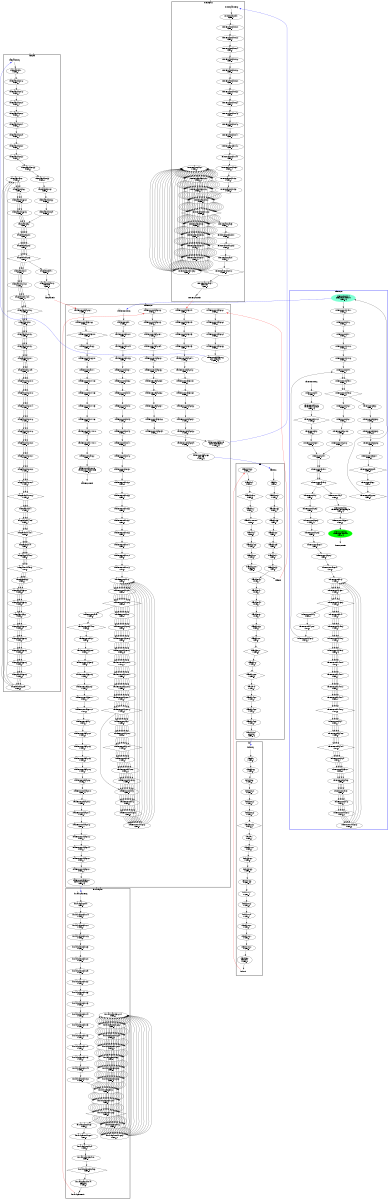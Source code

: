 digraph "CFG" {
fontsize=10;
orientation="portrait";
rankdir="TB";
size="10,8";
forward_pass__bb16__4 [fontsize=10, label="\"forward_pass__bb16__4\"\nWCET=4", width="0.01"];
forward_pass__bb28 [fontsize=10, label="\"forward_pass__bb28\"\nWCET=4", width="0.01"];
forward_pass__bb__27 [fontsize=10, label="\"forward_pass__bb__27\"\nWCET=4", width="0.01"];
forward_pass__bb__49 [fontsize=10, label="\"forward_pass__bb__49\"\nWCET=4", width="0.01"];
forward_pass__bb25__2 [fontsize=10, label="\"forward_pass__bb25__2\"\nWCET=6", width="0.01"];
forward_pass__bb__47 [fontsize=10, label="\"forward_pass__bb__47\"\nWCET=4", width="0.01"];
forward_pass__bb__43 [fontsize=10, label="\"forward_pass__bb__43\"\nWCET=4", width="0.01"];
forward_pass__bb25 [fontsize=10, label="\"forward_pass__bb25\"\nWCET=4", width="0.01"];
forward_pass__bb__29 [fontsize=10, label="\"forward_pass__bb__29\"\nWCET=4", width="0.01"];
forward_pass__bb__31 [fontsize=10, label="\"forward_pass__bb__31\"\nWCET=4", width="0.01"];
forward_pass__bb29__1 [fontsize=10, label="\"forward_pass__bb29__1\"\nWCET=4", width="0.01"];
forward_pass__bb12__3 [fontsize=10, label="\"forward_pass__bb12__3\"\nWCET=5", shape=diamond, width="0.01"];
forward_pass__bb__45 [fontsize=10, label="\"forward_pass__bb__45\"\nWCET=4", width="0.01"];
forward_pass__bb25__3 [fontsize=10, label="\"forward_pass__bb25__3\"\nWCET=0", width="0.01"];
forward_pass__bb__19 [fontsize=10, label="\"forward_pass__bb__19\"\nWCET=4", width="0.01"];
forward_pass__bb__25 [fontsize=10, label="\"forward_pass__bb__25\"\nWCET=4", width="0.01"];
forward_pass__bb28__1 [fontsize=10, label="\"forward_pass__bb28__1\"\nWCET=0", width="0.01"];
forward_pass__bb149 [fontsize=10, label="\"forward_pass__bb149\"\nRETURN\nWCET=0", width="0.01"];
forward_pass__bb__44 [fontsize=10, label="\"forward_pass__bb__44\"\nWCET=4", width="0.01"];
forward_pass__bb16 [fontsize=10, label="\"forward_pass__bb16\"\nWCET=4", width="0.01"];
forward_pass__bb29__3 [fontsize=10, label="\"forward_pass__bb29__3\"\nWCET=5", shape=diamond, width="0.01"];
forward_pass__bb [fontsize=10, label="\"forward_pass__bb\"\nWCET=4", width="0.01"];
forward_pass_exit [color="white", fontsize=10, label="forward_pass_exit", width="0.01"];
forward_pass__bb29 [fontsize=10, label="\"forward_pass__bb29\"\nWCET=4", width="0.01"];
forward_pass__bb__33 [fontsize=10, label="\"forward_pass__bb__33\"\nWCET=4", width="0.01"];
forward_pass__bb12 [fontsize=10, label="\"forward_pass__bb12\"\nWCET=4", width="0.01"];
forward_pass__bb__23 [fontsize=10, label="\"forward_pass__bb__23\"\nWCET=4", width="0.01"];
forward_pass__bb__48 [fontsize=10, label="\"forward_pass__bb__48\"\nWCET=4", width="0.01"];
forward_pass__bb16__9 [fontsize=10, label="\"forward_pass__bb16__9\"\nWCET=13", width="0.01"];
forward_pass__bb16__10 [fontsize=10, label="\"forward_pass__bb16__10\"\nWCET=0", width="0.01"];
forward_pass__bb16__3 [fontsize=10, label="\"forward_pass__bb16__3\"\nWCET=11", width="0.01"];
forward_pass_entry [color="white", fontsize=10, height="0.01", label="forward_pass_entry", width="0.01"];
forward_pass__bb__50 [fontsize=10, label="\"forward_pass__bb__50\"\nWCET=0", width="0.01"];
forward_pass__bb__46 [fontsize=10, label="\"forward_pass__bb__46\"\nWCET=4", width="0.01"];
forward_pass__bb__21 [fontsize=10, label="\"forward_pass__bb__21\"\nWCET=4", width="0.01"];
forward_pass__bb12__1 [fontsize=10, label="\"forward_pass__bb12__1\"\nWCET=4", width="0.01"];
forward_pass__bb16__6 [fontsize=10, label="\"forward_pass__bb16__6\"\nWCET=4", width="0.01"];
reverse_pass__bb22 [fontsize=10, label="\"reverse_pass__bb22\"\nWCET=4", width="0.01"];
reverse_pass__bb__30 [fontsize=10, label="\"reverse_pass__bb__30\"\nWCET=4", width="0.01"];
reverse_pass__bb__49 [fontsize=10, label="\"reverse_pass__bb__49\"\nWCET=4", width="0.01"];
reverse_pass__bb__48 [fontsize=10, label="\"reverse_pass__bb__48\"\nWCET=4", width="0.01"];
reverse_pass__bb__32 [fontsize=10, label="\"reverse_pass__bb__32\"\nWCET=4", width="0.01"];
reverse_pass__bb__51 [fontsize=10, label="\"reverse_pass__bb__51\"\nWCET=4", width="0.01"];
reverse_pass__bb__28 [fontsize=10, label="\"reverse_pass__bb__28\"\nWCET=4", width="0.01"];
reverse_pass__bb__20 [fontsize=10, label="\"reverse_pass__bb__20\"\nWCET=4", width="0.01"];
reverse_pass__bb__24 [fontsize=10, label="\"reverse_pass__bb__24\"\nWCET=4", width="0.01"];
reverse_pass__bb22__2 [fontsize=10, label="\"reverse_pass__bb22__2\"\nWCET=6", width="0.01"];
reverse_pass__bb__26 [fontsize=10, label="\"reverse_pass__bb__26\"\nWCET=4", width="0.01"];
reverse_pass__bb15__4 [fontsize=10, label="\"reverse_pass__bb15__4\"\nWCET=4", width="0.01"];
reverse_pass__bb__45 [fontsize=10, label="\"reverse_pass__bb__45\"\nWCET=4", width="0.01"];
reverse_pass__bb__52 [fontsize=10, label="\"reverse_pass__bb__52\"\nWCET=0", width="0.01"];
reverse_pass__bb25__2 [fontsize=10, label="\"reverse_pass__bb25__2\"\nWCET=0", width="0.01"];
reverse_pass__bb__46 [fontsize=10, label="\"reverse_pass__bb__46\"\nWCET=4", width="0.01"];
reverse_pass_entry [color="white", fontsize=10, height="0.01", label="reverse_pass_entry", width="0.01"];
reverse_pass__bb15__3 [fontsize=10, label="\"reverse_pass__bb15__3\"\nWCET=11", width="0.01"];
reverse_pass__bb15__7 [fontsize=10, label="\"reverse_pass__bb15__7\"\nWCET=11", width="0.01"];
reverse_pass_exit [color="white", fontsize=10, label="reverse_pass_exit", width="0.01"];
reverse_pass__bb15__8 [fontsize=10, label="\"reverse_pass__bb15__8\"\nWCET=0", width="0.01"];
reverse_pass__bb22__3 [fontsize=10, label="\"reverse_pass__bb22__3\"\nWCET=0", width="0.01"];
reverse_pass__bb27 [fontsize=10, label="\"reverse_pass__bb27\"\nWCET=4", width="0.01"];
reverse_pass__bb154 [fontsize=10, label="\"reverse_pass__bb154\"\nRETURN\nWCET=0", width="0.01"];
reverse_pass__bb25 [fontsize=10, label="\"reverse_pass__bb25\"\nWCET=4", width="0.01"];
reverse_pass__bb__22 [fontsize=10, label="\"reverse_pass__bb__22\"\nWCET=4", width="0.01"];
reverse_pass__bb [fontsize=10, label="\"reverse_pass__bb\"\nWCET=4", width="0.01"];
reverse_pass__bb__47 [fontsize=10, label="\"reverse_pass__bb__47\"\nWCET=4", width="0.01"];
reverse_pass__bb15 [fontsize=10, label="\"reverse_pass__bb15\"\nWCET=4", width="0.01"];
reverse_pass__bb25__1 [fontsize=10, label="\"reverse_pass__bb25__1\"\nWCET=4", width="0.01"];
reverse_pass__bb__50 [fontsize=10, label="\"reverse_pass__bb__50\"\nWCET=4", width="0.01"];
reverse_pass__bb__34 [fontsize=10, label="\"reverse_pass__bb__34\"\nWCET=4", width="0.01"];
reverse_pass__bb12 [fontsize=10, label="\"reverse_pass__bb12\"\nWCET=4", width="0.01"];
reverse_pass__bb12__2 [fontsize=10, label="\"reverse_pass__bb12__2\"\nWCET=5", shape=diamond, width="0.01"];
reverse_pass__bb27__2 [fontsize=10, label="\"reverse_pass__bb27__2\"\nWCET=5", shape=diamond, width="0.01"];
del__bb [fontsize=10, label="\"del__bb\"\nWCET=4", width="0.01"];
del__bb7__7 [fontsize=10, label="\"del__bb7__7\"\nWCET=4", width="0.01"];
del__bb7__9 [fontsize=10, label="\"del__bb7__9\"\nWCET=4", width="0.01"];
del__bb__8 [fontsize=10, label="\"del__bb__8\"\nWCET=4", width="0.01"];
del__bb7__8 [fontsize=10, label="\"del__bb7__8\"\nWCET=6", width="0.01"];
del__bb7__12 [fontsize=10, label="\"del__bb7__12\"\nWCET=0", width="0.01"];
del__bb__15 [fontsize=10, label="\"del__bb__15\"\nWCET=5", shape=diamond, width="0.01"];
del__bb7__6 [fontsize=10, label="\"del__bb7__6\"\nWCET=13", width="0.01"];
del__bb7__2 [fontsize=10, label="\"del__bb7__2\"\nWCET=4", width="0.01"];
del__bb__6 [fontsize=10, label="\"del__bb__6\"\nWCET=4", width="0.01"];
del__bb7__1 [fontsize=10, label="\"del__bb7__1\"\nWCET=4", width="0.01"];
del_entry [color="white", fontsize=10, height="0.01", label="del_entry", width="0.01"];
del__bb7__10 [fontsize=10, label="\"del__bb7__10\"\nWCET=4", width="0.01"];
del__bb7 [fontsize=10, label="\"del__bb7\"\nWCET=4", width="0.01"];
del__bb7__5 [fontsize=10, label="\"del__bb7__5\"\nWCET=4", width="0.01"];
del__bb28 [fontsize=10, label="\"del__bb28\"\nRETURN\nWCET=0", width="0.01"];
del_exit [color="white", fontsize=10, label="del_exit", width="0.01"];
del__bb__13 [fontsize=10, label="\"del__bb__13\"\nWCET=4", width="0.01"];
del__bb__10 [fontsize=10, label="\"del__bb__10\"\nWCET=4", width="0.01"];
del__bb7__11 [fontsize=10, label="\"del__bb7__11\"\nWCET=4", width="0.01"];
del__bb__12 [fontsize=10, label="\"del__bb__12\"\nWCET=4", width="0.01"];
diff__bb16__2 [fontsize=10, label="\"diff__bb16__2\"\nWCET=5", shape=diamond, width="0.01"];
diff__bb19__3 [fontsize=10, label="\"diff__bb19__3\"\nWCET=4", width="0.01"];
diff__bb__35 [fontsize=10, label="\"diff__bb__35\"\nWCET=4", width="0.01"];
diff__bb__47 [fontsize=10, label="\"diff__bb__47\"\nWCET=4", width="0.01"];
diff__bb19__5 [fontsize=10, label="\"diff__bb19__5\"\nWCET=0", width="0.01"];
diff__bb__41 [fontsize=10, label="\"diff__bb__41\"\nWCET=4", width="0.01"];
diff__bb24 [fontsize=10, label="\"diff__bb24\"\nWCET=4", width="0.01"];
diff__bb__53 [fontsize=10, label="\"diff__bb__53\"\nWCET=4", width="0.01"];
diff__bb__51 [fontsize=10, label="\"diff__bb__51\"\nWCET=4", width="0.01"];
diff__bb16 [fontsize=10, label="\"diff__bb16\"\nWCET=4", width="0.01"];
diff__bb__49 [fontsize=10, label="\"diff__bb__49\"\nWCET=4", width="0.01"];
diff__bb__37 [fontsize=10, label="\"diff__bb__37\"\nWCET=4", width="0.01"];
diff_exit [color="white", fontsize=10, label="diff_exit", width="0.01"];
diff__bb__33 [fontsize=10, label="\"diff__bb__33\"\nWCET=4", width="0.01"];
diff__bb19 [fontsize=10, label="\"diff__bb19\"\nWCET=4", width="0.01"];
diff__bb [fontsize=10, label="\"diff__bb\"\nWCET=4", width="0.01"];
diff__bb19__4 [fontsize=10, label="diff__bb19__4\nCALL del\nWCET=13", width="0.01"];
diff__bb34__3 [fontsize=10, label="\"diff__bb34__3\"\nWCET=0", width="0.01"];
diff__bb__43 [fontsize=10, label="\"diff__bb__43\"\nWCET=4", width="0.01"];
diff__bb__72 [fontsize=10, label="\"diff__bb__72\"\nWCET=5", shape=diamond, width="0.01"];
diff__bb34 [fontsize=10, label="\"diff__bb34\"\nWCET=6", width="0.01"];
diff__bb19__2 [fontsize=10, label="\"diff__bb19__2\"\nWCET=4", width="0.01"];
diff__bb612 [fontsize=10, label="\"diff__bb612\"\nWCET=4", width="0.01"];
diff__bb__39 [fontsize=10, label="\"diff__bb__39\"\nWCET=4", width="0.01"];
diff__bb612__1 [fontsize=10, label="\"diff__bb612__1\"\nRETURN\nWCET=0", width="0.01"];
diff__bb24__2 [fontsize=10, label="\"diff__bb24__2\"\nWCET=5", shape=diamond, width="0.01"];
diff__bb27__0___1 [fontsize=10, label="\"diff__bb27__0___1\"\nWCET=0", width="0.01"];
diff__bb__31 [fontsize=10, label="\"diff__bb__31\"\nWCET=4", width="0.01"];
diff_entry [color="white", fontsize=10, height="0.01", label="diff_entry", width="0.01"];
diff__bb27 [fontsize=10, label="\"diff__bb27\"\nWCET=4", width="0.01"];
diff__bb__45 [fontsize=10, label="\"diff__bb__45\"\nWCET=4", width="0.01"];
diff__bb19__1 [fontsize=10, label="\"diff__bb19__1\"\nWCET=4", width="0.01"];
diff__bb__70 [fontsize=10, label="\"diff__bb__70\"\nWCET=4", width="0.01"];
tracepath__bb87 [fontsize=10, label="\"tracepath__bb87\"\nWCET=0", width="0.01"];
tracepath__bb__32 [fontsize=10, label="\"tracepath__bb__32\"\nWCET=4", width="0.01"];
tracepath__bb91 [fontsize=10, label="\"tracepath__bb91\"\nWCET=4", width="0.01"];
tracepath__bb55__2 [fontsize=10, label="\"tracepath__bb55__2\"\nWCET=6", width="0.01"];
tracepath__bb14__2 [fontsize=10, label="\"tracepath__bb14__2\"\nWCET=4", width="0.01"];
tracepath__bb21__22 [fontsize=10, label="\"tracepath__bb21__22\"\nWCET=4", width="0.01"];
tracepath__bb14__4 [fontsize=10, label="\"tracepath__bb14__4\"\nWCET=11", width="0.01"];
tracepath__bb__30 [fontsize=10, label="\"tracepath__bb__30\"\nWCET=4", width="0.01"];
tracepath__bb55 [fontsize=10, label="\"tracepath__bb55\"\nWCET=4", width="0.01"];
tracepath__bb55__3 [fontsize=10, label="\"tracepath__bb55__3\"\nWCET=0", width="0.01"];
tracepath__bb14__6 [fontsize=10, label="\"tracepath__bb14__6\"\nWCET=5", shape=diamond, width="0.01"];
tracepath__bb44__4 [fontsize=10, label="\"tracepath__bb44__4\"\nWCET=6", shape=diamond, width="0.01"];
tracepath__bb__37 [fontsize=10, label="\"tracepath__bb__37\"\nWCET=4", width="0.01"];
tracepath__bb58__2 [fontsize=10, label="\"tracepath__bb58__2\"\nWCET=6", width="0.01"];
tracepath__bb21__5 [fontsize=10, label="\"tracepath__bb21__5\"\nWCET=4", width="0.01"];
tracepath__bb__39 [fontsize=10, label="\"tracepath__bb__39\"\nWCET=0", width="0.01"];
tracepath__bb__29 [fontsize=10, label="\"tracepath__bb__29\"\nWCET=4", width="0.01"];
tracepath__bb21__20 [fontsize=10, label="\"tracepath__bb21__20\"\nWCET=11", width="0.01"];
tracepath__bb8__2 [fontsize=10, label="\"tracepath__bb8__2\"\nWCET=4", width="0.01"];
tracepath__bb21__18 [fontsize=10, label="\"tracepath__bb21__18\"\nWCET=11", width="0.01"];
tracepath__bb44__2 [fontsize=10, label="\"tracepath__bb44__2\"\nWCET=4", width="0.01"];
tracepath_entry [color="white", fontsize=10, height="0.01", label="tracepath_entry", width="0.01"];
tracepath__bb49__2 [fontsize=10, label="\"tracepath__bb49__2\"\nWCET=4", width="0.01"];
tracepath__bb21__26 [fontsize=10, label="\"tracepath__bb21__26\"\nWCET=6", shape=diamond, width="0.01"];
tracepath__bb__16 [fontsize=10, label="\"tracepath__bb__16\"\nWCET=4", width="0.01"];
tracepath__bb58__3 [fontsize=10, label="\"tracepath__bb58__3\"\nWCET=4", width="0.01"];
tracepath__bb49 [fontsize=10, label="\"tracepath__bb49\"\nWCET=4", width="0.01"];
tracepath__bb__24 [fontsize=10, label="\"tracepath__bb__24\"\nWCET=4", width="0.01"];
tracepath__bb58__6 [fontsize=10, label="\"tracepath__bb58__6\"\nWCET=4", width="0.01"];
tracepath__bb88 [fontsize=10, label="\"tracepath__bb88\"\nWCET=4", width="0.01"];
tracepath__bb__22 [fontsize=10, label="\"tracepath__bb__22\"\nWCET=4", width="0.01"];
tracepath__bb91__3 [fontsize=10, label="\"tracepath__bb91__3\"\nRETURN\nWCET=0", width="0.01"];
tracepath__bb88__3 [fontsize=10, label="\"tracepath__bb88__3\"\nWCET=0", width="0.01"];
tracepath__bb8 [fontsize=10, label="\"tracepath__bb8\"\nWCET=4", width="0.01"];
tracepath__bb__20 [fontsize=10, label="\"tracepath__bb__20\"\nWCET=4", width="0.01"];
tracepath__bb44 [fontsize=10, label="\"tracepath__bb44\"\nWCET=4", width="0.01"];
tracepath__bb__18 [fontsize=10, label="\"tracepath__bb__18\"\nWCET=4", width="0.01"];
tracepath__bb__38 [fontsize=10, label="\"tracepath__bb__38\"\nWCET=4", width="0.01"];
tracepath__bb21__3 [fontsize=10, label="\"tracepath__bb21__3\"\nWCET=4", width="0.01"];
tracepath__bb21__24 [fontsize=10, label="\"tracepath__bb21__24\"\nWCET=4", width="0.01"];
tracepath__bb49__5 [fontsize=10, label="\"tracepath__bb49__5\"\nWCET=7", shape=diamond, width="0.01"];
tracepath__bb8__5 [fontsize=10, label="\"tracepath__bb8__5\"\nWCET=7", shape=diamond, width="0.01"];
tracepath__bb58__5 [fontsize=10, label="\"tracepath__bb58__5\"\nWCET=6", width="0.01"];
tracepath__bb21__12 [fontsize=10, label="\"tracepath__bb21__12\"\nWCET=4", width="0.01"];
tracepath__bb21__14 [fontsize=10, label="\"tracepath__bb21__14\"\nWCET=4", width="0.01"];
tracepath__bb21__10 [fontsize=10, label="\"tracepath__bb21__10\"\nWCET=4", width="0.01"];
tracepath__bb58 [fontsize=10, label="\"tracepath__bb58\"\nWCET=4", width="0.01"];
tracepath__bb21 [fontsize=10, label="\"tracepath__bb21\"\nWCET=4", width="0.01"];
tracepath__bb21__9 [fontsize=10, label="\"tracepath__bb21__9\"\nWCET=11", width="0.01"];
tracepath__bb58__8 [fontsize=10, label="\"tracepath__bb58__8\"\nWCET=6", width="0.01"];
tracepath__bb88__2 [fontsize=10, label="\"tracepath__bb88__2\"\nWCET=6", width="0.01"];
tracepath_exit [color="white", fontsize=10, label="tracepath_exit", width="0.01"];
tracepath__bb58__9 [fontsize=10, label="\"tracepath__bb58__9\"\nWCET=0", width="0.01"];
tracepath__bb [fontsize=10, label="\"tracepath__bb\"\nWCET=4", width="0.01"];
tracepath__bb__33 [fontsize=10, label="\"tracepath__bb__33\"\nWCET=4", width="0.01"];
tracepath__bb14 [fontsize=10, label="\"tracepath__bb14\"\nWCET=4", width="0.01"];
tracepath__bb8__1 [fontsize=10, label="\"tracepath__bb8__1\"\nWCET=4", width="0.01"];
tracepath__bb21__21 [fontsize=10, label="\"tracepath__bb21__21\"\nWCET=4", width="0.01"];
tracepath__bb__35 [fontsize=10, label="\"tracepath__bb__35\"\nWCET=4", width="0.01"];
tracepath__bb21__7 [fontsize=10, label="\"tracepath__bb21__7\"\nWCET=11", width="0.01"];
tracepath__bb21__16 [fontsize=10, label="\"tracepath__bb21__16\"\nWCET=4", width="0.01"];
_thrFunc0___bb74 [color=aquamarine, fontsize=10, label="_thrFunc0___bb74\nCREATE _taskFunc0_\nWCET=13", style=filled, width="0.01"];
_thrFunc0___bb15__3 [fontsize=10, label="\"_thrFunc0___bb15__3\"\nWCET=5", shape=diamond, width="0.01"];
_thrFunc0___bb49__3 [fontsize=10, label="\"_thrFunc0___bb49__3\"\nWCET=5", shape=diamond, width="0.01"];
_thrFunc0___bb19 [fontsize=10, label="\"_thrFunc0___bb19\"\nWCET=4", width="0.01"];
_thrFunc0___bb74__1 [fontsize=10, label="\"_thrFunc0___bb74__1\"\nWCET=0", width="0.01"];
_thrFunc0___bb15 [fontsize=10, label="\"_thrFunc0___bb15\"\nWCET=4", width="0.01"];
_thrFunc0___bb4__1 [fontsize=10, label="\"_thrFunc0___bb4__1\"\nWCET=4", width="0.01"];
_thrFunc0___bb8__7 [fontsize=10, label="\"_thrFunc0___bb8__7\"\nWCET=4", width="0.01"];
_thrFunc0___bb81__3 [fontsize=10, label="\"_thrFunc0___bb81__3\"\nWCET=0", width="0.01"];
_thrFunc0___bb81__2 [fontsize=10, label="\"_thrFunc0___bb81__2\"\nWCET=6", width="0.01"];
_thrFunc0___bb77__3 [fontsize=10, label="\"_thrFunc0___bb77__3\"\nWCET=0", width="0.01"];
_thrFunc0___bb4 [fontsize=10, label="\"_thrFunc0___bb4\"\nWCET=4", width="0.01"];
_thrFunc0___bb39 [fontsize=10, label="\"_thrFunc0___bb39\"\nWCET=4", width="0.01"];
_thrFunc0___bb19__10 [fontsize=10, label="\"_thrFunc0___bb19__10\"\nWCET=11", width="0.01"];
_thrFunc0___bb43__3 [fontsize=10, label="\"_thrFunc0___bb43__3\"\nWCET=0", width="0.01"];
_thrFunc0___bb8__3 [fontsize=10, label="\"_thrFunc0___bb8__3\"\nWCET=4", width="0.01"];
_thrFunc0___bb19__12 [fontsize=10, label="\"_thrFunc0___bb19__12\"\nWCET=4", width="0.01"];
_thrFunc0___bb46 [fontsize=10, label="\"_thrFunc0___bb46\"\nWCET=4", width="0.01"];
_thrFunc0___bb77 [fontsize=10, label="\"_thrFunc0___bb77\"\nWCET=4", width="0.01"];
_thrFunc0___bb85__1 [fontsize=10, label="\"_thrFunc0___bb85__1\"\nWCET=0", width="0.01"];
_thrFunc0___bb3 [fontsize=10, label="\"_thrFunc0___bb3\"\nWCET=4", width="0.01"];
_thrFunc0___bb8__5 [fontsize=10, label="\"_thrFunc0___bb8__5\"\nWCET=13", width="0.01"];
_thrFunc0___bb8__9 [fontsize=10, label="\"_thrFunc0___bb8__9\"\nWCET=0", width="0.01"];
_thrFunc0___bb8__8 [fontsize=10, label="\"_thrFunc0___bb8__8\"\nWCET=4", width="0.01"];
_thrFunc0___bb53 [fontsize=10, label="\"_thrFunc0___bb53\"\nWCET=4", width="0.01"];
_thrFunc0___bb77__2 [fontsize=10, label="\"_thrFunc0___bb77__2\"\nWCET=6", width="0.01"];
_thrFunc0___bb80 [fontsize=10, label="\"_thrFunc0___bb80\"\nWCET=0", width="0.01"];
_thrFunc0___bb53__5 [fontsize=10, label="\"_thrFunc0___bb53__5\"\nWCET=13", width="0.01"];
_thrFunc0___bb85 [fontsize=10, label="_thrFunc0___bb85\n(_thrFunc0_)leaving_single\nWCET=13", width="0.01"];
_thrFunc0___bb19__3 [fontsize=10, label="\"_thrFunc0___bb19__3\"\nWCET=4", width="0.01"];
_thrFunc0___bb8__6 [fontsize=10, label="\"_thrFunc0___bb8__6\"\nWCET=4", width="0.01"];
_thrFunc0__entry [color="white", fontsize=10, height="0.01", label="_thrFunc0__entry", width="0.01"];
_thrFunc0___bb34 [fontsize=10, label="\"_thrFunc0___bb34\"\nWCET=4", width="0.01"];
_thrFunc0___bb39__3 [fontsize=10, label="\"_thrFunc0___bb39__3\"\nWCET=0", width="0.01"];
_thrFunc0___bb__10 [fontsize=10, label="_thrFunc0___bb__10\n(_thrFunc0_)mysingle\nWCET=13", width="0.01"];
_thrFunc0___bb46__3 [fontsize=10, label="\"_thrFunc0___bb46__3\"\nWCET=0", width="0.01"];
_thrFunc0___bb53__3 [fontsize=10, label="\"_thrFunc0___bb53__3\"\nWCET=4", width="0.01"];
_thrFunc0___bb81 [fontsize=10, label="\"_thrFunc0___bb81\"\nWCET=4", width="0.01"];
_thrFunc0___bb49 [fontsize=10, label="\"_thrFunc0___bb49\"\nWCET=4", width="0.01"];
_thrFunc0___bb42 [fontsize=10, label="\"_thrFunc0___bb42\"\nWCET=0", width="0.01"];
_thrFunc0___bb53__7 [fontsize=10, label="\"_thrFunc0___bb53__7\"\nWCET=4", width="0.01"];
_thrFunc0___bb86 [color=green, fontsize=10, label="_thrFunc0___bb86\n(_thrFunc0_)taskwait\nWCET=13", style=filled, width="0.01"];
_thrFunc0___bb19__14 [fontsize=10, label="\"_thrFunc0___bb19__14\"\nWCET=4", width="0.01"];
_thrFunc0___bb [fontsize=10, label="\"_thrFunc0___bb\"\nWCET=4", width="0.01"];
_thrFunc0___bb8 [fontsize=10, label="\"_thrFunc0___bb8\"\nWCET=4", width="0.01"];
_thrFunc0___bb49__1 [fontsize=10, label="\"_thrFunc0___bb49__1\"\nWCET=4", width="0.01"];
_thrFunc0___bb19__6 [fontsize=10, label="\"_thrFunc0___bb19__6\"\nWCET=4", width="0.01"];
_thrFunc0___bb4__3 [fontsize=10, label="\"_thrFunc0___bb4__3\"\nWCET=5", shape=diamond, width="0.01"];
_thrFunc0___bb62 [fontsize=10, label="\"_thrFunc0___bb62\"\nWCET=4", width="0.01"];
_thrFunc0___bb3__7 [fontsize=10, label="\"_thrFunc0___bb3__7\"\nWCET=0", width="0.01"];
_thrFunc0___bb34__4 [fontsize=10, label="\"_thrFunc0___bb34__4\"\nWCET=6", shape=diamond, width="0.01"];
_thrFunc0___bb46__2 [fontsize=10, label="\"_thrFunc0___bb46__2\"\nWCET=6", width="0.01"];
_thrFunc0___bb34__2 [fontsize=10, label="\"_thrFunc0___bb34__2\"\nWCET=4", width="0.01"];
_thrFunc0___bb43__2 [fontsize=10, label="\"_thrFunc0___bb43__2\"\nWCET=6", width="0.01"];
_thrFunc0___bb__12 [fontsize=10, label="\"_thrFunc0___bb__12\"\nWCET=5", shape=diamond, width="0.01"];
_thrFunc0___bb19__11 [fontsize=10, label="\"_thrFunc0___bb19__11\"\nWCET=4", width="0.01"];
_thrFunc0___bb15__1 [fontsize=10, label="\"_thrFunc0___bb15__1\"\nWCET=4", width="0.01"];
_thrFunc0___bb62__2 [fontsize=10, label="\"_thrFunc0___bb62__2\"\nWCET=5", shape=diamond, width="0.01"];
_thrFunc0___bb19__8 [fontsize=10, label="\"_thrFunc0___bb19__8\"\nWCET=13", width="0.01"];
_thrFunc0___bb19__16 [fontsize=10, label="\"_thrFunc0___bb19__16\"\nWCET=6", shape=diamond, width="0.01"];
_thrFunc0___bb84 [fontsize=10, label="\"_thrFunc0___bb84\"\nWCET=0", width="0.01"];
_thrFunc0__exit [color="white", fontsize=10, label="_thrFunc0__exit", width="0.01"];
_thrFunc0___bb53__9 [fontsize=10, label="\"_thrFunc0___bb53__9\"\nWCET=5", shape=diamond, width="0.01"];
_thrFunc0___bb39__2 [fontsize=10, label="\"_thrFunc0___bb39__2\"\nWCET=6", width="0.01"];
_thrFunc0___bb53__6 [fontsize=10, label="\"_thrFunc0___bb53__6\"\nWCET=4", width="0.01"];
_thrFunc0___bb76 [fontsize=10, label="\"_thrFunc0___bb76\"\nWCET=0", width="0.01"];
_thrFunc0___bb43 [fontsize=10, label="\"_thrFunc0___bb43\"\nWCET=4", width="0.01"];
_taskFunc0___bb__29 [fontsize=10, label="\"_taskFunc0___bb__29\"\nWCET=4", width="0.01"];
_taskFunc0___bb96__56 [fontsize=10, label="\"_taskFunc0___bb96__56\"\nWCET=4", width="0.01"];
_taskFunc0___bb22__3 [fontsize=10, label="\"_taskFunc0___bb22__3\"\nWCET=4", width="0.01"];
_taskFunc0___bb__35 [fontsize=10, label="\"_taskFunc0___bb__35\"\nWCET=4", width="0.01"];
_taskFunc0___bb96__10 [fontsize=10, label="\"_taskFunc0___bb96__10\"\nWCET=11", width="0.01"];
_taskFunc0___bb96__48 [fontsize=10, label="\"_taskFunc0___bb96__48\"\nWCET=4", width="0.01"];
_taskFunc0___bb__48 [fontsize=10, label="\"_taskFunc0___bb__48\"\nWCET=4", width="0.01"];
_taskFunc0___bb96__41 [fontsize=10, label="\"_taskFunc0___bb96__41\"\nWCET=4", width="0.01"];
_taskFunc0___bb96__20 [fontsize=10, label="\"_taskFunc0___bb96__20\"\nWCET=4", width="0.01"];
_taskFunc0___bb177__2 [fontsize=10, label="\"_taskFunc0___bb177__2\"\nWCET=4", width="0.01"];
_taskFunc0___bb188 [fontsize=10, label="\"_taskFunc0___bb188\"\nWCET=4", width="0.01"];
_taskFunc0___bb18__3 [fontsize=10, label="\"_taskFunc0___bb18__3\"\nWCET=5", shape=diamond, width="0.01"];
_taskFunc0___bb96__42 [fontsize=10, label="\"_taskFunc0___bb96__42\"\nWCET=4", width="0.01"];
_taskFunc0___bb__71 [fontsize=10, label="\"_taskFunc0___bb__71\"\nWCET=4", width="0.01"];
_taskFunc0___bb96__2 [fontsize=10, label="\"_taskFunc0___bb96__2\"\nWCET=6", width="0.01"];
_taskFunc0___bb96__67 [fontsize=10, label="\"_taskFunc0___bb96__67\"\nWCET=4", width="0.01"];
_taskFunc0___bb22 [fontsize=10, label="\"_taskFunc0___bb22\"\nWCET=4", width="0.01"];
_taskFunc0___bb96__45 [fontsize=10, label="\"_taskFunc0___bb96__45\"\nWCET=4", width="0.01"];
_taskFunc0___bb22__6 [fontsize=10, label="\"_taskFunc0___bb22__6\"\nWCET=4", width="0.01"];
_taskFunc0___bb96__6 [fontsize=10, label="\"_taskFunc0___bb96__6\"\nWCET=4", width="0.01"];
_taskFunc0___bb96__38 [fontsize=10, label="\"_taskFunc0___bb96__38\"\nWCET=4", width="0.01"];
_taskFunc0___bb96__43 [fontsize=10, label="\"_taskFunc0___bb96__43\"\nWCET=4", width="0.01"];
_taskFunc0___bb96__33 [fontsize=10, label="\"_taskFunc0___bb96__33\"\nWCET=11", width="0.01"];
_taskFunc0___bb96__14 [fontsize=10, label="\"_taskFunc0___bb96__14\"\nWCET=4", width="0.01"];
_taskFunc0___bb37__4 [fontsize=10, label="\"_taskFunc0___bb37__4\"\nWCET=6", shape=diamond, width="0.01"];
_taskFunc0___bb18 [fontsize=10, label="\"_taskFunc0___bb18\"\nWCET=4", width="0.01"];
_taskFunc0___bb96__21 [fontsize=10, label="\"_taskFunc0___bb96__21\"\nWCET=4", width="0.01"];
_taskFunc0___bb__37 [fontsize=10, label="\"_taskFunc0___bb__37\"\nWCET=4", width="0.01"];
_taskFunc0___bb22__10 [fontsize=10, label="\"_taskFunc0___bb22__10\"\nWCET=11", width="0.01"];
_taskFunc0___bb96__51 [fontsize=10, label="\"_taskFunc0___bb96__51\"\nWCET=4", width="0.01"];
_taskFunc0___bb46 [fontsize=10, label="\"_taskFunc0___bb46\"\nWCET=4", width="0.01"];
_taskFunc0___bb__52 [fontsize=10, label="\"_taskFunc0___bb__52\"\nWCET=6", width="0.01"];
_taskFunc0___bb42__3 [fontsize=10, label="\"_taskFunc0___bb42__3\"\nWCET=0", width="0.01"];
_taskFunc0___bb__50 [fontsize=10, label="\"_taskFunc0___bb__50\"\nWCET=4", width="0.01"];
_taskFunc0___bb18__1 [fontsize=10, label="\"_taskFunc0___bb18__1\"\nWCET=4", width="0.01"];
_taskFunc0___bb46__2 [fontsize=10, label="\"_taskFunc0___bb46__2\"\nWCET=6", width="0.01"];
_taskFunc0___bb96__19 [fontsize=10, label="\"_taskFunc0___bb96__19\"\nWCET=4", width="0.01"];
_taskFunc0___bb96__52 [fontsize=10, label="\"_taskFunc0___bb96__52\"\nWCET=4", width="0.01"];
_taskFunc0___bb__43 [fontsize=10, label="\"_taskFunc0___bb__43\"\nWCET=4", width="0.01"];
_taskFunc0___bb177__10 [fontsize=10, label="\"_taskFunc0___bb177__10\"\nWCET=17", width="0.01"];
_taskFunc0___bb96__16 [fontsize=10, label="\"_taskFunc0___bb96__16\"\nWCET=11", width="0.01"];
_taskFunc0___bb__53 [fontsize=10, label="\"_taskFunc0___bb__53\"\nWCET=4", width="0.01"];
_taskFunc0___bb52__6 [fontsize=10, label="\"_taskFunc0___bb52__6\"\nWCET=4", width="0.01"];
_taskFunc0___bb96__5 [fontsize=10, label="\"_taskFunc0___bb96__5\"\nWCET=6", width="0.01"];
_taskFunc0___bb22__14 [fontsize=10, label="\"_taskFunc0___bb22__14\"\nWCET=4", width="0.01"];
_taskFunc0___bb52__8 [fontsize=10, label="\"_taskFunc0___bb52__8\"\nWCET=4", width="0.01"];
_taskFunc0___bb96__8 [fontsize=10, label="\"_taskFunc0___bb96__8\"\nWCET=4", width="0.01"];
_taskFunc0___bb96__40 [fontsize=10, label="_taskFunc0___bb96__40\nCALL reverse_pass\nWCET=13", width="0.01"];
_taskFunc0___bb177__8 [fontsize=10, label="\"_taskFunc0___bb177__8\"\nWCET=4", width="0.01"];
_taskFunc0___bb42__2 [fontsize=10, label="\"_taskFunc0___bb42__2\"\nWCET=6", width="0.01"];
_taskFunc0___bb [fontsize=10, label="\"_taskFunc0___bb\"\nWCET=4", width="0.01"];
_taskFunc0___bb52__12 [fontsize=10, label="\"_taskFunc0___bb52__12\"\nWCET=0", width="0.01"];
_taskFunc0___bb__72 [fontsize=10, label="\"_taskFunc0___bb__72\"\nWCET=4", width="0.01"];
_taskFunc0___bb49__2 [fontsize=10, label="\"_taskFunc0___bb49__2\"\nWCET=5", shape=diamond, width="0.01"];
_taskFunc0___bb96__66 [fontsize=10, label="_taskFunc0___bb96__66\nCALL tracepath\nWCET=13", width="0.01"];
_taskFunc0___bb96__64 [fontsize=10, label="\"_taskFunc0___bb96__64\"\nWCET=4", width="0.01"];
_taskFunc0___bb96__18 [fontsize=10, label="\"_taskFunc0___bb96__18\"\nWCET=4", width="0.01"];
_taskFunc0___bb__57 [fontsize=10, label="\"_taskFunc0___bb__57\"\nWCET=6", width="0.01"];
_taskFunc0___bb177 [fontsize=10, label="\"_taskFunc0___bb177\"\nWCET=4", width="0.01"];
_taskFunc0___bb96__47 [fontsize=10, label="\"_taskFunc0___bb96__47\"\nWCET=4", width="0.01"];
_taskFunc0___bb37__2 [fontsize=10, label="\"_taskFunc0___bb37__2\"\nWCET=4", width="0.01"];
_taskFunc0__exit [color="white", fontsize=10, label="_taskFunc0__exit", width="0.01"];
_taskFunc0___bb96__60 [fontsize=10, label="_taskFunc0___bb96__60\nCALL diff\nWCET=25", width="0.01"];
_taskFunc0___bb163 [fontsize=10, label="\"_taskFunc0___bb163\"\nWCET=4", width="0.01"];
_taskFunc0___bb96__35 [fontsize=10, label="\"_taskFunc0___bb96__35\"\nWCET=4", width="0.01"];
_taskFunc0___bb__40 [fontsize=10, label="\"_taskFunc0___bb__40\"\nWCET=4", width="0.01"];
_taskFunc0___bb52__2 [fontsize=10, label="\"_taskFunc0___bb52__2\"\nWCET=4", width="0.01"];
_taskFunc0___bb22__16 [fontsize=10, label="\"_taskFunc0___bb22__16\"\nWCET=6", shape=diamond, width="0.01"];
_taskFunc0___bb96__59 [fontsize=10, label="\"_taskFunc0___bb96__59\"\nWCET=4", width="0.01"];
_taskFunc0___bb52__5 [fontsize=10, label="\"_taskFunc0___bb52__5\"\nWCET=4", width="0.01"];
_taskFunc0__entry [color="white", fontsize=10, height="0.01", label="_taskFunc0__entry", width="0.01"];
_taskFunc0___bb37 [fontsize=10, label="\"_taskFunc0___bb37\"\nWCET=4", width="0.01"];
_taskFunc0___bb96__57 [fontsize=10, label="\"_taskFunc0___bb96__57\"\nWCET=4", width="0.01"];
_taskFunc0___bb96__68 [fontsize=10, label="\"_taskFunc0___bb96__68\"\nWCET=4", width="0.01"];
_taskFunc0___bb__55 [fontsize=10, label="\"_taskFunc0___bb__55\"\nWCET=4", width="0.01"];
_taskFunc0___bb96__12 [fontsize=10, label="\"_taskFunc0___bb96__12\"\nWCET=4", width="0.01"];
_taskFunc0___bb163__1 [fontsize=10, label="\"_taskFunc0___bb163__1\"\nWCET=0", width="0.01"];
_taskFunc0___bb22__11 [fontsize=10, label="\"_taskFunc0___bb22__11\"\nWCET=4", width="0.01"];
_taskFunc0___bb96__27 [fontsize=10, label="\"_taskFunc0___bb96__27\"\nWCET=11", width="0.01"];
_taskFunc0___bb42 [fontsize=10, label="\"_taskFunc0___bb42\"\nWCET=4", width="0.01"];
_taskFunc0___bb96__65 [fontsize=10, label="\"_taskFunc0___bb96__65\"\nWCET=4", width="0.01"];
_taskFunc0___bb96__36 [fontsize=10, label="\"_taskFunc0___bb96__36\"\nWCET=4", width="0.01"];
_taskFunc0___bb__58 [fontsize=10, label="\"_taskFunc0___bb__58\"\nWCET=4", width="0.01"];
_taskFunc0___bb52 [fontsize=10, label="\"_taskFunc0___bb52\"\nWCET=4", width="0.01"];
_taskFunc0___bb96__31 [fontsize=10, label="\"_taskFunc0___bb96__31\"\nWCET=4", width="0.01"];
_taskFunc0___bb__73 [fontsize=10, label="\"_taskFunc0___bb__73\"\nWCET=0", width="0.01"];
_taskFunc0___bb96__37 [fontsize=10, label="\"_taskFunc0___bb96__37\"\nWCET=4", width="0.01"];
_taskFunc0___bb49 [fontsize=10, label="\"_taskFunc0___bb49\"\nWCET=4", width="0.01"];
_taskFunc0___bb__47 [fontsize=10, label="\"_taskFunc0___bb__47\"\nWCET=6", width="0.01"];
_taskFunc0___bb96__61 [fontsize=10, label="\"_taskFunc0___bb96__61\"\nWCET=4", width="0.01"];
_taskFunc0___bb96 [fontsize=10, label="\"_taskFunc0___bb96\"\nWCET=4", width="0.01"];
_taskFunc0___bb46__3 [fontsize=10, label="\"_taskFunc0___bb46__3\"\nWCET=0", width="0.01"];
_taskFunc0___bb177__11 [fontsize=10, label="\"_taskFunc0___bb177__11\"\nWCET=0", width="0.01"];
_taskFunc0___bb96__25 [fontsize=10, label="\"_taskFunc0___bb96__25\"\nWCET=4", width="0.01"];
_taskFunc0___bb96__70 [fontsize=10, label="\"_taskFunc0___bb96__70\"\nWCET=5", shape=diamond, width="0.01"];
_taskFunc0___bb__42 [fontsize=10, label="\"_taskFunc0___bb__42\"\nWCET=6", width="0.01"];
_taskFunc0___bb__38 [fontsize=10, label="\"_taskFunc0___bb__38\"\nWCET=4", width="0.01"];
_taskFunc0___bb52__11 [fontsize=10, label="\"_taskFunc0___bb52__11\"\nWCET=4", width="0.01"];
_taskFunc0___bb__45 [fontsize=10, label="\"_taskFunc0___bb__45\"\nWCET=4", width="0.01"];
_taskFunc0___bb177__3 [fontsize=10, label="\"_taskFunc0___bb177__3\"\nWCET=4", width="0.01"];
_taskFunc0___bb96__58 [fontsize=10, label="\"_taskFunc0___bb96__58\"\nWCET=4", width="0.01"];
_taskFunc0___bb96__39 [fontsize=10, label="\"_taskFunc0___bb96__39\"\nWCET=4", width="0.01"];
_taskFunc0___bb45 [fontsize=10, label="\"_taskFunc0___bb45\"\nWCET=0", width="0.01"];
_taskFunc0___bb96__22 [fontsize=10, label="_taskFunc0___bb96__22\nCALL forward_pass\nWCET=13", width="0.01"];
_taskFunc0___bb96__62 [fontsize=10, label="\"_taskFunc0___bb96__62\"\nWCET=4", width="0.01"];
_taskFunc0___bb96__29 [fontsize=10, label="\"_taskFunc0___bb96__29\"\nWCET=4", width="0.01"];
_taskFunc0___bb22__12 [fontsize=10, label="\"_taskFunc0___bb22__12\"\nWCET=4", width="0.01"];
_taskFunc0___bb__27 [fontsize=10, label="\"_taskFunc0___bb__27\"\nWCET=4", width="0.01"];
_taskFunc0___bb96__3 [fontsize=10, label="\"_taskFunc0___bb96__3\"\nWCET=4", width="0.01"];
_taskFunc0___bb96__23 [fontsize=10, label="\"_taskFunc0___bb96__23\"\nWCET=4", width="0.01"];
_taskFunc0___bb177__5 [fontsize=10, label="\"_taskFunc0___bb177__5\"\nWCET=4", width="0.01"];
_taskFunc0___bb188__2 [fontsize=10, label="_taskFunc0___bb188__2\n(_taskFunc0_)taskenv_free\nWCET=13", width="0.01"];
_taskFunc0___bb22__8 [fontsize=10, label="\"_taskFunc0___bb22__8\"\nWCET=13", width="0.01"];
forward_pass__bb16__4 -> forward_pass__bb16__6  [key=0];
forward_pass__bb16__4 -> forward_pass__bb16__6  [key=1];
forward_pass__bb16__4 -> forward_pass__bb16__6  [key=2];
forward_pass__bb16__4 -> forward_pass__bb16__6  [key=3];
forward_pass__bb16__4 -> forward_pass__bb16__6  [key=4];
forward_pass__bb16__4 -> forward_pass__bb16__6  [key=5];
forward_pass__bb16__4 -> forward_pass__bb16__6  [key=6];
forward_pass__bb16__4 -> forward_pass__bb16__6  [key=7];
forward_pass__bb16__4 -> forward_pass__bb16__6  [key=8];
forward_pass__bb16__4 -> forward_pass__bb16__6  [key=9];
forward_pass__bb16__4 -> forward_pass__bb16__6  [key=10];
forward_pass__bb16__4 -> forward_pass__bb16__6  [key=11];
forward_pass__bb16__4 -> forward_pass__bb16__6  [key=12];
forward_pass__bb16__4 -> forward_pass__bb16__6  [key=13];
forward_pass__bb16__4 -> forward_pass__bb16__6  [key=14];
forward_pass__bb16__4 -> forward_pass__bb16__6  [key=15];
forward_pass__bb16__4 -> forward_pass__bb16__6  [key=16];
forward_pass__bb16__4 -> forward_pass__bb16__6  [key=17];
forward_pass__bb16__4 -> forward_pass__bb16__6  [key=18];
forward_pass__bb28 -> forward_pass__bb28__1  [key=0];
forward_pass__bb__27 -> forward_pass__bb__29  [key=0];
forward_pass__bb__49 -> forward_pass__bb__50  [key=0];
forward_pass__bb25__2 -> forward_pass__bb25__3  [key=0];
forward_pass__bb25__2 -> forward_pass__bb25__3  [key=1];
forward_pass__bb25__2 -> forward_pass__bb25__3  [key=2];
forward_pass__bb25__2 -> forward_pass__bb25__3  [key=3];
forward_pass__bb25__2 -> forward_pass__bb25__3  [key=4];
forward_pass__bb25__2 -> forward_pass__bb25__3  [key=5];
forward_pass__bb25__2 -> forward_pass__bb25__3  [key=6];
forward_pass__bb25__2 -> forward_pass__bb25__3  [key=7];
forward_pass__bb25__2 -> forward_pass__bb25__3  [key=8];
forward_pass__bb25__2 -> forward_pass__bb25__3  [key=9];
forward_pass__bb25__2 -> forward_pass__bb25__3  [key=10];
forward_pass__bb25__2 -> forward_pass__bb25__3  [key=11];
forward_pass__bb25__2 -> forward_pass__bb25__3  [key=12];
forward_pass__bb25__2 -> forward_pass__bb25__3  [key=13];
forward_pass__bb25__2 -> forward_pass__bb25__3  [key=14];
forward_pass__bb25__2 -> forward_pass__bb25__3  [key=15];
forward_pass__bb25__2 -> forward_pass__bb25__3  [key=16];
forward_pass__bb25__2 -> forward_pass__bb25__3  [key=17];
forward_pass__bb25__2 -> forward_pass__bb25__3  [key=18];
forward_pass__bb__47 -> forward_pass__bb__48  [key=0];
forward_pass__bb__43 -> forward_pass__bb__44  [key=0];
forward_pass__bb25 -> forward_pass__bb25__2  [key=0];
forward_pass__bb25 -> forward_pass__bb25__2  [key=1];
forward_pass__bb25 -> forward_pass__bb25__2  [key=2];
forward_pass__bb25 -> forward_pass__bb25__2  [key=3];
forward_pass__bb25 -> forward_pass__bb25__2  [key=4];
forward_pass__bb25 -> forward_pass__bb25__2  [key=5];
forward_pass__bb25 -> forward_pass__bb25__2  [key=6];
forward_pass__bb25 -> forward_pass__bb25__2  [key=7];
forward_pass__bb25 -> forward_pass__bb25__2  [key=8];
forward_pass__bb25 -> forward_pass__bb25__2  [key=9];
forward_pass__bb25 -> forward_pass__bb25__2  [key=10];
forward_pass__bb25 -> forward_pass__bb25__2  [key=11];
forward_pass__bb25 -> forward_pass__bb25__2  [key=12];
forward_pass__bb25 -> forward_pass__bb25__2  [key=13];
forward_pass__bb25 -> forward_pass__bb25__2  [key=14];
forward_pass__bb25 -> forward_pass__bb25__2  [key=15];
forward_pass__bb25 -> forward_pass__bb25__2  [key=16];
forward_pass__bb25 -> forward_pass__bb25__2  [key=17];
forward_pass__bb25 -> forward_pass__bb25__2  [key=18];
forward_pass__bb__29 -> forward_pass__bb__31  [key=0];
forward_pass__bb__31 -> forward_pass__bb__33  [key=0];
forward_pass__bb29__1 -> forward_pass__bb29__3  [key=0];
forward_pass__bb12__3 -> forward_pass__bb16  [key=0];
forward_pass__bb12__3 -> forward_pass__bb16  [key=1];
forward_pass__bb12__3 -> forward_pass__bb16  [key=2];
forward_pass__bb12__3 -> forward_pass__bb16  [key=3];
forward_pass__bb12__3 -> forward_pass__bb16  [key=4];
forward_pass__bb12__3 -> forward_pass__bb16  [key=5];
forward_pass__bb12__3 -> forward_pass__bb16  [key=6];
forward_pass__bb12__3 -> forward_pass__bb16  [key=7];
forward_pass__bb12__3 -> forward_pass__bb16  [key=8];
forward_pass__bb12__3 -> forward_pass__bb16  [key=9];
forward_pass__bb12__3 -> forward_pass__bb16  [key=10];
forward_pass__bb12__3 -> forward_pass__bb16  [key=11];
forward_pass__bb12__3 -> forward_pass__bb16  [key=12];
forward_pass__bb12__3 -> forward_pass__bb16  [key=13];
forward_pass__bb12__3 -> forward_pass__bb16  [key=14];
forward_pass__bb12__3 -> forward_pass__bb16  [key=15];
forward_pass__bb12__3 -> forward_pass__bb16  [key=16];
forward_pass__bb12__3 -> forward_pass__bb16  [key=17];
forward_pass__bb12__3 -> forward_pass__bb16  [key=18];
forward_pass__bb12__3 -> forward_pass__bb28  [key=0];
forward_pass__bb__45 -> forward_pass__bb__46  [key=0];
forward_pass__bb25__3 -> forward_pass__bb12  [key=0];
forward_pass__bb25__3 -> forward_pass__bb12  [key=1];
forward_pass__bb25__3 -> forward_pass__bb12  [key=2];
forward_pass__bb25__3 -> forward_pass__bb12  [key=3];
forward_pass__bb25__3 -> forward_pass__bb12  [key=4];
forward_pass__bb25__3 -> forward_pass__bb12  [key=5];
forward_pass__bb25__3 -> forward_pass__bb12  [key=6];
forward_pass__bb25__3 -> forward_pass__bb12  [key=7];
forward_pass__bb25__3 -> forward_pass__bb12  [key=8];
forward_pass__bb25__3 -> forward_pass__bb12  [key=9];
forward_pass__bb25__3 -> forward_pass__bb12  [key=10];
forward_pass__bb25__3 -> forward_pass__bb12  [key=11];
forward_pass__bb25__3 -> forward_pass__bb12  [key=12];
forward_pass__bb25__3 -> forward_pass__bb12  [key=13];
forward_pass__bb25__3 -> forward_pass__bb12  [key=14];
forward_pass__bb25__3 -> forward_pass__bb12  [key=15];
forward_pass__bb25__3 -> forward_pass__bb12  [key=16];
forward_pass__bb25__3 -> forward_pass__bb12  [key=17];
forward_pass__bb25__3 -> forward_pass__bb12  [key=18];
forward_pass__bb__19 -> forward_pass__bb__21  [key=0];
forward_pass__bb__25 -> forward_pass__bb__27  [key=0];
forward_pass__bb28__1 -> forward_pass__bb29  [key=0];
forward_pass__bb149 -> forward_pass_exit  [key=0];
forward_pass__bb__44 -> forward_pass__bb__45  [key=0];
forward_pass__bb16 -> forward_pass__bb16__3  [key=0];
forward_pass__bb16 -> forward_pass__bb16__3  [key=1];
forward_pass__bb16 -> forward_pass__bb16__3  [key=2];
forward_pass__bb16 -> forward_pass__bb16__3  [key=3];
forward_pass__bb16 -> forward_pass__bb16__3  [key=4];
forward_pass__bb16 -> forward_pass__bb16__3  [key=5];
forward_pass__bb16 -> forward_pass__bb16__3  [key=6];
forward_pass__bb16 -> forward_pass__bb16__3  [key=7];
forward_pass__bb16 -> forward_pass__bb16__3  [key=8];
forward_pass__bb16 -> forward_pass__bb16__3  [key=9];
forward_pass__bb16 -> forward_pass__bb16__3  [key=10];
forward_pass__bb16 -> forward_pass__bb16__3  [key=11];
forward_pass__bb16 -> forward_pass__bb16__3  [key=12];
forward_pass__bb16 -> forward_pass__bb16__3  [key=13];
forward_pass__bb16 -> forward_pass__bb16__3  [key=14];
forward_pass__bb16 -> forward_pass__bb16__3  [key=15];
forward_pass__bb16 -> forward_pass__bb16__3  [key=16];
forward_pass__bb16 -> forward_pass__bb16__3  [key=17];
forward_pass__bb16 -> forward_pass__bb16__3  [key=18];
forward_pass__bb29__3 -> forward_pass__bb149  [key=0];
forward_pass__bb -> forward_pass__bb__19  [key=0];
forward_pass_exit -> _taskFunc0___bb96__23  [color=red, key=0];
forward_pass__bb29 -> forward_pass__bb29__1  [key=0];
forward_pass__bb__33 -> forward_pass__bb__43  [key=0];
forward_pass__bb12 -> forward_pass__bb12__1  [key=0];
forward_pass__bb12 -> forward_pass__bb12__1  [key=1];
forward_pass__bb12 -> forward_pass__bb12__1  [key=2];
forward_pass__bb12 -> forward_pass__bb12__1  [key=3];
forward_pass__bb12 -> forward_pass__bb12__1  [key=4];
forward_pass__bb12 -> forward_pass__bb12__1  [key=5];
forward_pass__bb12 -> forward_pass__bb12__1  [key=6];
forward_pass__bb12 -> forward_pass__bb12__1  [key=7];
forward_pass__bb12 -> forward_pass__bb12__1  [key=8];
forward_pass__bb12 -> forward_pass__bb12__1  [key=9];
forward_pass__bb12 -> forward_pass__bb12__1  [key=10];
forward_pass__bb12 -> forward_pass__bb12__1  [key=11];
forward_pass__bb12 -> forward_pass__bb12__1  [key=12];
forward_pass__bb12 -> forward_pass__bb12__1  [key=13];
forward_pass__bb12 -> forward_pass__bb12__1  [key=14];
forward_pass__bb12 -> forward_pass__bb12__1  [key=15];
forward_pass__bb12 -> forward_pass__bb12__1  [key=16];
forward_pass__bb12 -> forward_pass__bb12__1  [key=17];
forward_pass__bb12 -> forward_pass__bb12__1  [key=18];
forward_pass__bb12 -> forward_pass__bb12__1  [key=19];
forward_pass__bb__23 -> forward_pass__bb__25  [key=0];
forward_pass__bb__48 -> forward_pass__bb__49  [key=0];
forward_pass__bb16__9 -> forward_pass__bb16__10  [key=0];
forward_pass__bb16__9 -> forward_pass__bb16__10  [key=1];
forward_pass__bb16__9 -> forward_pass__bb16__10  [key=2];
forward_pass__bb16__9 -> forward_pass__bb16__10  [key=3];
forward_pass__bb16__9 -> forward_pass__bb16__10  [key=4];
forward_pass__bb16__9 -> forward_pass__bb16__10  [key=5];
forward_pass__bb16__9 -> forward_pass__bb16__10  [key=6];
forward_pass__bb16__9 -> forward_pass__bb16__10  [key=7];
forward_pass__bb16__9 -> forward_pass__bb16__10  [key=8];
forward_pass__bb16__9 -> forward_pass__bb16__10  [key=9];
forward_pass__bb16__9 -> forward_pass__bb16__10  [key=10];
forward_pass__bb16__9 -> forward_pass__bb16__10  [key=11];
forward_pass__bb16__9 -> forward_pass__bb16__10  [key=12];
forward_pass__bb16__9 -> forward_pass__bb16__10  [key=13];
forward_pass__bb16__9 -> forward_pass__bb16__10  [key=14];
forward_pass__bb16__9 -> forward_pass__bb16__10  [key=15];
forward_pass__bb16__9 -> forward_pass__bb16__10  [key=16];
forward_pass__bb16__9 -> forward_pass__bb16__10  [key=17];
forward_pass__bb16__9 -> forward_pass__bb16__10  [key=18];
forward_pass__bb16__10 -> forward_pass__bb25  [key=0];
forward_pass__bb16__10 -> forward_pass__bb25  [key=1];
forward_pass__bb16__10 -> forward_pass__bb25  [key=2];
forward_pass__bb16__10 -> forward_pass__bb25  [key=3];
forward_pass__bb16__10 -> forward_pass__bb25  [key=4];
forward_pass__bb16__10 -> forward_pass__bb25  [key=5];
forward_pass__bb16__10 -> forward_pass__bb25  [key=6];
forward_pass__bb16__10 -> forward_pass__bb25  [key=7];
forward_pass__bb16__10 -> forward_pass__bb25  [key=8];
forward_pass__bb16__10 -> forward_pass__bb25  [key=9];
forward_pass__bb16__10 -> forward_pass__bb25  [key=10];
forward_pass__bb16__10 -> forward_pass__bb25  [key=11];
forward_pass__bb16__10 -> forward_pass__bb25  [key=12];
forward_pass__bb16__10 -> forward_pass__bb25  [key=13];
forward_pass__bb16__10 -> forward_pass__bb25  [key=14];
forward_pass__bb16__10 -> forward_pass__bb25  [key=15];
forward_pass__bb16__10 -> forward_pass__bb25  [key=16];
forward_pass__bb16__10 -> forward_pass__bb25  [key=17];
forward_pass__bb16__10 -> forward_pass__bb25  [key=18];
forward_pass__bb16__3 -> forward_pass__bb16__4  [key=0];
forward_pass__bb16__3 -> forward_pass__bb16__4  [key=1];
forward_pass__bb16__3 -> forward_pass__bb16__4  [key=2];
forward_pass__bb16__3 -> forward_pass__bb16__4  [key=3];
forward_pass__bb16__3 -> forward_pass__bb16__4  [key=4];
forward_pass__bb16__3 -> forward_pass__bb16__4  [key=5];
forward_pass__bb16__3 -> forward_pass__bb16__4  [key=6];
forward_pass__bb16__3 -> forward_pass__bb16__4  [key=7];
forward_pass__bb16__3 -> forward_pass__bb16__4  [key=8];
forward_pass__bb16__3 -> forward_pass__bb16__4  [key=9];
forward_pass__bb16__3 -> forward_pass__bb16__4  [key=10];
forward_pass__bb16__3 -> forward_pass__bb16__4  [key=11];
forward_pass__bb16__3 -> forward_pass__bb16__4  [key=12];
forward_pass__bb16__3 -> forward_pass__bb16__4  [key=13];
forward_pass__bb16__3 -> forward_pass__bb16__4  [key=14];
forward_pass__bb16__3 -> forward_pass__bb16__4  [key=15];
forward_pass__bb16__3 -> forward_pass__bb16__4  [key=16];
forward_pass__bb16__3 -> forward_pass__bb16__4  [key=17];
forward_pass__bb16__3 -> forward_pass__bb16__4  [key=18];
forward_pass_entry -> forward_pass__bb  [key=0];
forward_pass__bb__50 -> forward_pass__bb12  [key=0];
forward_pass__bb__46 -> forward_pass__bb__47  [key=0];
forward_pass__bb__21 -> forward_pass__bb__23  [key=0];
forward_pass__bb12__1 -> forward_pass__bb12__3  [key=0];
forward_pass__bb12__1 -> forward_pass__bb12__3  [key=1];
forward_pass__bb12__1 -> forward_pass__bb12__3  [key=2];
forward_pass__bb12__1 -> forward_pass__bb12__3  [key=3];
forward_pass__bb12__1 -> forward_pass__bb12__3  [key=4];
forward_pass__bb12__1 -> forward_pass__bb12__3  [key=5];
forward_pass__bb12__1 -> forward_pass__bb12__3  [key=6];
forward_pass__bb12__1 -> forward_pass__bb12__3  [key=7];
forward_pass__bb12__1 -> forward_pass__bb12__3  [key=8];
forward_pass__bb12__1 -> forward_pass__bb12__3  [key=9];
forward_pass__bb12__1 -> forward_pass__bb12__3  [key=10];
forward_pass__bb12__1 -> forward_pass__bb12__3  [key=11];
forward_pass__bb12__1 -> forward_pass__bb12__3  [key=12];
forward_pass__bb12__1 -> forward_pass__bb12__3  [key=13];
forward_pass__bb12__1 -> forward_pass__bb12__3  [key=14];
forward_pass__bb12__1 -> forward_pass__bb12__3  [key=15];
forward_pass__bb12__1 -> forward_pass__bb12__3  [key=16];
forward_pass__bb12__1 -> forward_pass__bb12__3  [key=17];
forward_pass__bb12__1 -> forward_pass__bb12__3  [key=18];
forward_pass__bb12__1 -> forward_pass__bb12__3  [key=19];
forward_pass__bb16__6 -> forward_pass__bb16__9  [key=0];
forward_pass__bb16__6 -> forward_pass__bb16__9  [key=1];
forward_pass__bb16__6 -> forward_pass__bb16__9  [key=2];
forward_pass__bb16__6 -> forward_pass__bb16__9  [key=3];
forward_pass__bb16__6 -> forward_pass__bb16__9  [key=4];
forward_pass__bb16__6 -> forward_pass__bb16__9  [key=5];
forward_pass__bb16__6 -> forward_pass__bb16__9  [key=6];
forward_pass__bb16__6 -> forward_pass__bb16__9  [key=7];
forward_pass__bb16__6 -> forward_pass__bb16__9  [key=8];
forward_pass__bb16__6 -> forward_pass__bb16__9  [key=9];
forward_pass__bb16__6 -> forward_pass__bb16__9  [key=10];
forward_pass__bb16__6 -> forward_pass__bb16__9  [key=11];
forward_pass__bb16__6 -> forward_pass__bb16__9  [key=12];
forward_pass__bb16__6 -> forward_pass__bb16__9  [key=13];
forward_pass__bb16__6 -> forward_pass__bb16__9  [key=14];
forward_pass__bb16__6 -> forward_pass__bb16__9  [key=15];
forward_pass__bb16__6 -> forward_pass__bb16__9  [key=16];
forward_pass__bb16__6 -> forward_pass__bb16__9  [key=17];
forward_pass__bb16__6 -> forward_pass__bb16__9  [key=18];
reverse_pass__bb22 -> reverse_pass__bb22__2  [key=0];
reverse_pass__bb22 -> reverse_pass__bb22__2  [key=1];
reverse_pass__bb22 -> reverse_pass__bb22__2  [key=2];
reverse_pass__bb22 -> reverse_pass__bb22__2  [key=3];
reverse_pass__bb22 -> reverse_pass__bb22__2  [key=4];
reverse_pass__bb22 -> reverse_pass__bb22__2  [key=5];
reverse_pass__bb22 -> reverse_pass__bb22__2  [key=6];
reverse_pass__bb22 -> reverse_pass__bb22__2  [key=7];
reverse_pass__bb22 -> reverse_pass__bb22__2  [key=8];
reverse_pass__bb22 -> reverse_pass__bb22__2  [key=9];
reverse_pass__bb22 -> reverse_pass__bb22__2  [key=10];
reverse_pass__bb22 -> reverse_pass__bb22__2  [key=11];
reverse_pass__bb22 -> reverse_pass__bb22__2  [key=12];
reverse_pass__bb22 -> reverse_pass__bb22__2  [key=13];
reverse_pass__bb22 -> reverse_pass__bb22__2  [key=14];
reverse_pass__bb22 -> reverse_pass__bb22__2  [key=15];
reverse_pass__bb22 -> reverse_pass__bb22__2  [key=16];
reverse_pass__bb22 -> reverse_pass__bb22__2  [key=17];
reverse_pass__bb22 -> reverse_pass__bb22__2  [key=18];
reverse_pass__bb22 -> reverse_pass__bb22__2  [key=19];
reverse_pass__bb22 -> reverse_pass__bb22__2  [key=20];
reverse_pass__bb22 -> reverse_pass__bb22__2  [key=21];
reverse_pass__bb22 -> reverse_pass__bb22__2  [key=22];
reverse_pass__bb22 -> reverse_pass__bb22__2  [key=23];
reverse_pass__bb__30 -> reverse_pass__bb__32  [key=0];
reverse_pass__bb__49 -> reverse_pass__bb__50  [key=0];
reverse_pass__bb__48 -> reverse_pass__bb__49  [key=0];
reverse_pass__bb__32 -> reverse_pass__bb__34  [key=0];
reverse_pass__bb__51 -> reverse_pass__bb__52  [key=0];
reverse_pass__bb__28 -> reverse_pass__bb__30  [key=0];
reverse_pass__bb__20 -> reverse_pass__bb__22  [key=0];
reverse_pass__bb__24 -> reverse_pass__bb__26  [key=0];
reverse_pass__bb22__2 -> reverse_pass__bb22__3  [key=0];
reverse_pass__bb22__2 -> reverse_pass__bb22__3  [key=1];
reverse_pass__bb22__2 -> reverse_pass__bb22__3  [key=2];
reverse_pass__bb22__2 -> reverse_pass__bb22__3  [key=3];
reverse_pass__bb22__2 -> reverse_pass__bb22__3  [key=4];
reverse_pass__bb22__2 -> reverse_pass__bb22__3  [key=5];
reverse_pass__bb22__2 -> reverse_pass__bb22__3  [key=6];
reverse_pass__bb22__2 -> reverse_pass__bb22__3  [key=7];
reverse_pass__bb22__2 -> reverse_pass__bb22__3  [key=8];
reverse_pass__bb22__2 -> reverse_pass__bb22__3  [key=9];
reverse_pass__bb22__2 -> reverse_pass__bb22__3  [key=10];
reverse_pass__bb22__2 -> reverse_pass__bb22__3  [key=11];
reverse_pass__bb22__2 -> reverse_pass__bb22__3  [key=12];
reverse_pass__bb22__2 -> reverse_pass__bb22__3  [key=13];
reverse_pass__bb22__2 -> reverse_pass__bb22__3  [key=14];
reverse_pass__bb22__2 -> reverse_pass__bb22__3  [key=15];
reverse_pass__bb22__2 -> reverse_pass__bb22__3  [key=16];
reverse_pass__bb22__2 -> reverse_pass__bb22__3  [key=17];
reverse_pass__bb22__2 -> reverse_pass__bb22__3  [key=18];
reverse_pass__bb22__2 -> reverse_pass__bb22__3  [key=19];
reverse_pass__bb22__2 -> reverse_pass__bb22__3  [key=20];
reverse_pass__bb22__2 -> reverse_pass__bb22__3  [key=21];
reverse_pass__bb22__2 -> reverse_pass__bb22__3  [key=22];
reverse_pass__bb22__2 -> reverse_pass__bb22__3  [key=23];
reverse_pass__bb__26 -> reverse_pass__bb__28  [key=0];
reverse_pass__bb15__4 -> reverse_pass__bb15__7  [key=0];
reverse_pass__bb15__4 -> reverse_pass__bb15__7  [key=1];
reverse_pass__bb15__4 -> reverse_pass__bb15__7  [key=2];
reverse_pass__bb15__4 -> reverse_pass__bb15__7  [key=3];
reverse_pass__bb15__4 -> reverse_pass__bb15__7  [key=4];
reverse_pass__bb15__4 -> reverse_pass__bb15__7  [key=5];
reverse_pass__bb15__4 -> reverse_pass__bb15__7  [key=6];
reverse_pass__bb15__4 -> reverse_pass__bb15__7  [key=7];
reverse_pass__bb15__4 -> reverse_pass__bb15__7  [key=8];
reverse_pass__bb15__4 -> reverse_pass__bb15__7  [key=9];
reverse_pass__bb15__4 -> reverse_pass__bb15__7  [key=10];
reverse_pass__bb15__4 -> reverse_pass__bb15__7  [key=11];
reverse_pass__bb15__4 -> reverse_pass__bb15__7  [key=12];
reverse_pass__bb15__4 -> reverse_pass__bb15__7  [key=13];
reverse_pass__bb15__4 -> reverse_pass__bb15__7  [key=14];
reverse_pass__bb15__4 -> reverse_pass__bb15__7  [key=15];
reverse_pass__bb15__4 -> reverse_pass__bb15__7  [key=16];
reverse_pass__bb15__4 -> reverse_pass__bb15__7  [key=17];
reverse_pass__bb15__4 -> reverse_pass__bb15__7  [key=18];
reverse_pass__bb15__4 -> reverse_pass__bb15__7  [key=19];
reverse_pass__bb15__4 -> reverse_pass__bb15__7  [key=20];
reverse_pass__bb15__4 -> reverse_pass__bb15__7  [key=21];
reverse_pass__bb15__4 -> reverse_pass__bb15__7  [key=22];
reverse_pass__bb15__4 -> reverse_pass__bb15__7  [key=23];
reverse_pass__bb__45 -> reverse_pass__bb__46  [key=0];
reverse_pass__bb__52 -> reverse_pass__bb12  [key=0];
reverse_pass__bb25__2 -> reverse_pass__bb27  [key=0];
reverse_pass__bb__46 -> reverse_pass__bb__47  [key=0];
reverse_pass_entry -> reverse_pass__bb  [key=0];
reverse_pass__bb15__3 -> reverse_pass__bb15__4  [key=0];
reverse_pass__bb15__3 -> reverse_pass__bb15__4  [key=1];
reverse_pass__bb15__3 -> reverse_pass__bb15__4  [key=2];
reverse_pass__bb15__3 -> reverse_pass__bb15__4  [key=3];
reverse_pass__bb15__3 -> reverse_pass__bb15__4  [key=4];
reverse_pass__bb15__3 -> reverse_pass__bb15__4  [key=5];
reverse_pass__bb15__3 -> reverse_pass__bb15__4  [key=6];
reverse_pass__bb15__3 -> reverse_pass__bb15__4  [key=7];
reverse_pass__bb15__3 -> reverse_pass__bb15__4  [key=8];
reverse_pass__bb15__3 -> reverse_pass__bb15__4  [key=9];
reverse_pass__bb15__3 -> reverse_pass__bb15__4  [key=10];
reverse_pass__bb15__3 -> reverse_pass__bb15__4  [key=11];
reverse_pass__bb15__3 -> reverse_pass__bb15__4  [key=12];
reverse_pass__bb15__3 -> reverse_pass__bb15__4  [key=13];
reverse_pass__bb15__3 -> reverse_pass__bb15__4  [key=14];
reverse_pass__bb15__3 -> reverse_pass__bb15__4  [key=15];
reverse_pass__bb15__3 -> reverse_pass__bb15__4  [key=16];
reverse_pass__bb15__3 -> reverse_pass__bb15__4  [key=17];
reverse_pass__bb15__3 -> reverse_pass__bb15__4  [key=18];
reverse_pass__bb15__3 -> reverse_pass__bb15__4  [key=19];
reverse_pass__bb15__3 -> reverse_pass__bb15__4  [key=20];
reverse_pass__bb15__3 -> reverse_pass__bb15__4  [key=21];
reverse_pass__bb15__3 -> reverse_pass__bb15__4  [key=22];
reverse_pass__bb15__3 -> reverse_pass__bb15__4  [key=23];
reverse_pass__bb15__7 -> reverse_pass__bb15__8  [key=0];
reverse_pass__bb15__7 -> reverse_pass__bb15__8  [key=1];
reverse_pass__bb15__7 -> reverse_pass__bb15__8  [key=2];
reverse_pass__bb15__7 -> reverse_pass__bb15__8  [key=3];
reverse_pass__bb15__7 -> reverse_pass__bb15__8  [key=4];
reverse_pass__bb15__7 -> reverse_pass__bb15__8  [key=5];
reverse_pass__bb15__7 -> reverse_pass__bb15__8  [key=6];
reverse_pass__bb15__7 -> reverse_pass__bb15__8  [key=7];
reverse_pass__bb15__7 -> reverse_pass__bb15__8  [key=8];
reverse_pass__bb15__7 -> reverse_pass__bb15__8  [key=9];
reverse_pass__bb15__7 -> reverse_pass__bb15__8  [key=10];
reverse_pass__bb15__7 -> reverse_pass__bb15__8  [key=11];
reverse_pass__bb15__7 -> reverse_pass__bb15__8  [key=12];
reverse_pass__bb15__7 -> reverse_pass__bb15__8  [key=13];
reverse_pass__bb15__7 -> reverse_pass__bb15__8  [key=14];
reverse_pass__bb15__7 -> reverse_pass__bb15__8  [key=15];
reverse_pass__bb15__7 -> reverse_pass__bb15__8  [key=16];
reverse_pass__bb15__7 -> reverse_pass__bb15__8  [key=17];
reverse_pass__bb15__7 -> reverse_pass__bb15__8  [key=18];
reverse_pass__bb15__7 -> reverse_pass__bb15__8  [key=19];
reverse_pass__bb15__7 -> reverse_pass__bb15__8  [key=20];
reverse_pass__bb15__7 -> reverse_pass__bb15__8  [key=21];
reverse_pass__bb15__7 -> reverse_pass__bb15__8  [key=22];
reverse_pass__bb15__7 -> reverse_pass__bb15__8  [key=23];
reverse_pass_exit -> _taskFunc0___bb96__41  [color=red, key=0];
reverse_pass__bb15__8 -> reverse_pass__bb22  [key=0];
reverse_pass__bb15__8 -> reverse_pass__bb22  [key=1];
reverse_pass__bb15__8 -> reverse_pass__bb22  [key=2];
reverse_pass__bb15__8 -> reverse_pass__bb22  [key=3];
reverse_pass__bb15__8 -> reverse_pass__bb22  [key=4];
reverse_pass__bb15__8 -> reverse_pass__bb22  [key=5];
reverse_pass__bb15__8 -> reverse_pass__bb22  [key=6];
reverse_pass__bb15__8 -> reverse_pass__bb22  [key=7];
reverse_pass__bb15__8 -> reverse_pass__bb22  [key=8];
reverse_pass__bb15__8 -> reverse_pass__bb22  [key=9];
reverse_pass__bb15__8 -> reverse_pass__bb22  [key=10];
reverse_pass__bb15__8 -> reverse_pass__bb22  [key=11];
reverse_pass__bb15__8 -> reverse_pass__bb22  [key=12];
reverse_pass__bb15__8 -> reverse_pass__bb22  [key=13];
reverse_pass__bb15__8 -> reverse_pass__bb22  [key=14];
reverse_pass__bb15__8 -> reverse_pass__bb22  [key=15];
reverse_pass__bb15__8 -> reverse_pass__bb22  [key=16];
reverse_pass__bb15__8 -> reverse_pass__bb22  [key=17];
reverse_pass__bb15__8 -> reverse_pass__bb22  [key=18];
reverse_pass__bb15__8 -> reverse_pass__bb22  [key=19];
reverse_pass__bb15__8 -> reverse_pass__bb22  [key=20];
reverse_pass__bb15__8 -> reverse_pass__bb22  [key=21];
reverse_pass__bb15__8 -> reverse_pass__bb22  [key=22];
reverse_pass__bb15__8 -> reverse_pass__bb22  [key=23];
reverse_pass__bb22__3 -> reverse_pass__bb12  [key=0];
reverse_pass__bb22__3 -> reverse_pass__bb12  [key=1];
reverse_pass__bb22__3 -> reverse_pass__bb12  [key=2];
reverse_pass__bb22__3 -> reverse_pass__bb12  [key=3];
reverse_pass__bb22__3 -> reverse_pass__bb12  [key=4];
reverse_pass__bb22__3 -> reverse_pass__bb12  [key=5];
reverse_pass__bb22__3 -> reverse_pass__bb12  [key=6];
reverse_pass__bb22__3 -> reverse_pass__bb12  [key=7];
reverse_pass__bb22__3 -> reverse_pass__bb12  [key=8];
reverse_pass__bb22__3 -> reverse_pass__bb12  [key=9];
reverse_pass__bb22__3 -> reverse_pass__bb12  [key=10];
reverse_pass__bb22__3 -> reverse_pass__bb12  [key=11];
reverse_pass__bb22__3 -> reverse_pass__bb12  [key=12];
reverse_pass__bb22__3 -> reverse_pass__bb12  [key=13];
reverse_pass__bb22__3 -> reverse_pass__bb12  [key=14];
reverse_pass__bb22__3 -> reverse_pass__bb12  [key=15];
reverse_pass__bb22__3 -> reverse_pass__bb12  [key=16];
reverse_pass__bb22__3 -> reverse_pass__bb12  [key=17];
reverse_pass__bb22__3 -> reverse_pass__bb12  [key=18];
reverse_pass__bb22__3 -> reverse_pass__bb12  [key=19];
reverse_pass__bb22__3 -> reverse_pass__bb12  [key=20];
reverse_pass__bb22__3 -> reverse_pass__bb12  [key=21];
reverse_pass__bb22__3 -> reverse_pass__bb12  [key=22];
reverse_pass__bb22__3 -> reverse_pass__bb12  [key=23];
reverse_pass__bb27 -> reverse_pass__bb27__2  [key=0];
reverse_pass__bb154 -> reverse_pass_exit  [key=0];
reverse_pass__bb25 -> reverse_pass__bb25__1  [key=0];
reverse_pass__bb__22 -> reverse_pass__bb__24  [key=0];
reverse_pass__bb -> reverse_pass__bb__20  [key=0];
reverse_pass__bb__47 -> reverse_pass__bb__48  [key=0];
reverse_pass__bb15 -> reverse_pass__bb15__3  [key=0];
reverse_pass__bb15 -> reverse_pass__bb15__3  [key=1];
reverse_pass__bb15 -> reverse_pass__bb15__3  [key=2];
reverse_pass__bb15 -> reverse_pass__bb15__3  [key=3];
reverse_pass__bb15 -> reverse_pass__bb15__3  [key=4];
reverse_pass__bb15 -> reverse_pass__bb15__3  [key=5];
reverse_pass__bb15 -> reverse_pass__bb15__3  [key=6];
reverse_pass__bb15 -> reverse_pass__bb15__3  [key=7];
reverse_pass__bb15 -> reverse_pass__bb15__3  [key=8];
reverse_pass__bb15 -> reverse_pass__bb15__3  [key=9];
reverse_pass__bb15 -> reverse_pass__bb15__3  [key=10];
reverse_pass__bb15 -> reverse_pass__bb15__3  [key=11];
reverse_pass__bb15 -> reverse_pass__bb15__3  [key=12];
reverse_pass__bb15 -> reverse_pass__bb15__3  [key=13];
reverse_pass__bb15 -> reverse_pass__bb15__3  [key=14];
reverse_pass__bb15 -> reverse_pass__bb15__3  [key=15];
reverse_pass__bb15 -> reverse_pass__bb15__3  [key=16];
reverse_pass__bb15 -> reverse_pass__bb15__3  [key=17];
reverse_pass__bb15 -> reverse_pass__bb15__3  [key=18];
reverse_pass__bb15 -> reverse_pass__bb15__3  [key=19];
reverse_pass__bb15 -> reverse_pass__bb15__3  [key=20];
reverse_pass__bb15 -> reverse_pass__bb15__3  [key=21];
reverse_pass__bb15 -> reverse_pass__bb15__3  [key=22];
reverse_pass__bb15 -> reverse_pass__bb15__3  [key=23];
reverse_pass__bb25__1 -> reverse_pass__bb25__2  [key=0];
reverse_pass__bb__50 -> reverse_pass__bb__51  [key=0];
reverse_pass__bb__34 -> reverse_pass__bb__45  [key=0];
reverse_pass__bb12 -> reverse_pass__bb12__2  [key=0];
reverse_pass__bb12 -> reverse_pass__bb12__2  [key=1];
reverse_pass__bb12 -> reverse_pass__bb12__2  [key=2];
reverse_pass__bb12 -> reverse_pass__bb12__2  [key=3];
reverse_pass__bb12 -> reverse_pass__bb12__2  [key=4];
reverse_pass__bb12 -> reverse_pass__bb12__2  [key=5];
reverse_pass__bb12 -> reverse_pass__bb12__2  [key=6];
reverse_pass__bb12 -> reverse_pass__bb12__2  [key=7];
reverse_pass__bb12 -> reverse_pass__bb12__2  [key=8];
reverse_pass__bb12 -> reverse_pass__bb12__2  [key=9];
reverse_pass__bb12 -> reverse_pass__bb12__2  [key=10];
reverse_pass__bb12 -> reverse_pass__bb12__2  [key=11];
reverse_pass__bb12 -> reverse_pass__bb12__2  [key=12];
reverse_pass__bb12 -> reverse_pass__bb12__2  [key=13];
reverse_pass__bb12 -> reverse_pass__bb12__2  [key=14];
reverse_pass__bb12 -> reverse_pass__bb12__2  [key=15];
reverse_pass__bb12 -> reverse_pass__bb12__2  [key=16];
reverse_pass__bb12 -> reverse_pass__bb12__2  [key=17];
reverse_pass__bb12 -> reverse_pass__bb12__2  [key=18];
reverse_pass__bb12 -> reverse_pass__bb12__2  [key=19];
reverse_pass__bb12 -> reverse_pass__bb12__2  [key=20];
reverse_pass__bb12 -> reverse_pass__bb12__2  [key=21];
reverse_pass__bb12 -> reverse_pass__bb12__2  [key=22];
reverse_pass__bb12 -> reverse_pass__bb12__2  [key=23];
reverse_pass__bb12 -> reverse_pass__bb12__2  [key=24];
reverse_pass__bb12__2 -> reverse_pass__bb15  [key=0];
reverse_pass__bb12__2 -> reverse_pass__bb15  [key=1];
reverse_pass__bb12__2 -> reverse_pass__bb15  [key=2];
reverse_pass__bb12__2 -> reverse_pass__bb15  [key=3];
reverse_pass__bb12__2 -> reverse_pass__bb15  [key=4];
reverse_pass__bb12__2 -> reverse_pass__bb15  [key=5];
reverse_pass__bb12__2 -> reverse_pass__bb15  [key=6];
reverse_pass__bb12__2 -> reverse_pass__bb15  [key=7];
reverse_pass__bb12__2 -> reverse_pass__bb15  [key=8];
reverse_pass__bb12__2 -> reverse_pass__bb15  [key=9];
reverse_pass__bb12__2 -> reverse_pass__bb15  [key=10];
reverse_pass__bb12__2 -> reverse_pass__bb15  [key=11];
reverse_pass__bb12__2 -> reverse_pass__bb15  [key=12];
reverse_pass__bb12__2 -> reverse_pass__bb15  [key=13];
reverse_pass__bb12__2 -> reverse_pass__bb15  [key=14];
reverse_pass__bb12__2 -> reverse_pass__bb15  [key=15];
reverse_pass__bb12__2 -> reverse_pass__bb15  [key=16];
reverse_pass__bb12__2 -> reverse_pass__bb15  [key=17];
reverse_pass__bb12__2 -> reverse_pass__bb15  [key=18];
reverse_pass__bb12__2 -> reverse_pass__bb15  [key=19];
reverse_pass__bb12__2 -> reverse_pass__bb15  [key=20];
reverse_pass__bb12__2 -> reverse_pass__bb15  [key=21];
reverse_pass__bb12__2 -> reverse_pass__bb15  [key=22];
reverse_pass__bb12__2 -> reverse_pass__bb15  [key=23];
reverse_pass__bb12__2 -> reverse_pass__bb25  [key=0];
reverse_pass__bb27__2 -> reverse_pass__bb154  [key=0];
del__bb -> del__bb__6  [key=0];
del__bb7__7 -> del__bb7__8  [key=0];
del__bb7__9 -> del__bb7__10  [key=0];
del__bb__8 -> del__bb__10  [key=0];
del__bb7__8 -> del__bb7__9  [key=0];
del__bb7__12 -> del__bb28  [key=0];
del__bb__15 -> del__bb7  [key=0];
del__bb7__6 -> del__bb7__7  [key=0];
del__bb7__2 -> del__bb7__5  [key=0];
del__bb__6 -> del__bb__8  [key=0];
del__bb7__1 -> del__bb7__2  [key=0];
del_entry -> del__bb  [key=0];
del__bb7__10 -> del__bb7__11  [key=0];
del__bb7 -> del__bb7__1  [key=0];
del__bb7__5 -> del__bb7__6  [key=0];
del__bb28 -> del_exit  [key=0];
del_exit -> diff__bb19__5  [color=red, key=0];
del__bb__13 -> del__bb__15  [key=0];
del__bb__10 -> del__bb__12  [key=0];
del__bb7__11 -> del__bb7__12  [key=0];
del__bb__12 -> del__bb__13  [key=0];
diff__bb16__2 -> diff__bb19  [key=0];
diff__bb19__3 -> diff__bb19__4  [key=0];
diff__bb__35 -> diff__bb__37  [key=0];
diff__bb__47 -> diff__bb__49  [key=0];
diff__bb19__5 -> diff__bb24  [key=0];
diff__bb__41 -> diff__bb__43  [key=0];
diff__bb24 -> diff__bb24__2  [key=0];
diff__bb__53 -> diff__bb__70  [key=0];
diff__bb__51 -> diff__bb__53  [key=0];
diff__bb16 -> diff__bb16__2  [key=0];
diff__bb__49 -> diff__bb__51  [key=0];
diff__bb__37 -> diff__bb__39  [key=0];
diff_exit -> _taskFunc0___bb96__61  [color=red, key=0];
diff__bb__33 -> diff__bb__35  [key=0];
diff__bb19 -> diff__bb19__1  [key=0];
diff__bb -> diff__bb__31  [key=0];
diff__bb19__4 -> del_entry  [color=blue, key=0];
diff__bb34__3 -> diff__bb612  [key=0];
diff__bb__43 -> diff__bb__45  [key=0];
diff__bb__72 -> diff__bb16  [key=0];
diff__bb34 -> diff__bb34__3  [key=0];
diff__bb19__2 -> diff__bb19__3  [key=0];
diff__bb612 -> diff__bb612__1  [key=0];
diff__bb__39 -> diff__bb__41  [key=0];
diff__bb612__1 -> diff_exit  [key=0];
diff__bb24__2 -> diff__bb27  [key=0];
diff__bb27__0___1 -> diff__bb34  [key=0];
diff__bb__31 -> diff__bb__33  [key=0];
diff_entry -> diff__bb  [key=0];
diff__bb27 -> diff__bb27__0___1  [key=0];
diff__bb__45 -> diff__bb__47  [key=0];
diff__bb19__1 -> diff__bb19__2  [key=0];
diff__bb__70 -> diff__bb__72  [key=0];
tracepath__bb87 -> tracepath__bb88  [key=0];
tracepath__bb87 -> tracepath__bb88  [key=1];
tracepath__bb87 -> tracepath__bb88  [key=2];
tracepath__bb__32 -> tracepath__bb__33  [key=0];
tracepath__bb91 -> tracepath__bb91__3  [key=0];
tracepath__bb55__2 -> tracepath__bb55__3  [key=0];
tracepath__bb55__2 -> tracepath__bb55__3  [key=1];
tracepath__bb55__2 -> tracepath__bb55__3  [key=2];
tracepath__bb14__2 -> tracepath__bb14__4  [key=0];
tracepath__bb14__2 -> tracepath__bb14__4  [key=1];
tracepath__bb14__2 -> tracepath__bb14__4  [key=2];
tracepath__bb21__22 -> tracepath__bb21__24  [key=0];
tracepath__bb21__22 -> tracepath__bb21__24  [key=1];
tracepath__bb21__22 -> tracepath__bb21__24  [key=2];
tracepath__bb14__4 -> tracepath__bb14__6  [key=0];
tracepath__bb14__4 -> tracepath__bb14__6  [key=1];
tracepath__bb14__4 -> tracepath__bb14__6  [key=2];
tracepath__bb__30 -> tracepath__bb__32  [key=0];
tracepath__bb55 -> tracepath__bb55__2  [key=0];
tracepath__bb55 -> tracepath__bb55__2  [key=1];
tracepath__bb55 -> tracepath__bb55__2  [key=2];
tracepath__bb55__3 -> tracepath__bb58  [key=0];
tracepath__bb55__3 -> tracepath__bb58  [key=1];
tracepath__bb55__3 -> tracepath__bb58  [key=2];
tracepath__bb14__6 -> tracepath__bb21  [key=0];
tracepath__bb14__6 -> tracepath__bb21  [key=1];
tracepath__bb14__6 -> tracepath__bb21  [key=2];
tracepath__bb44__4 -> tracepath__bb49  [key=0];
tracepath__bb44__4 -> tracepath__bb49  [key=1];
tracepath__bb44__4 -> tracepath__bb49  [key=2];
tracepath__bb__37 -> tracepath__bb__38  [key=0];
tracepath__bb58__2 -> tracepath__bb58__3  [key=0];
tracepath__bb58__2 -> tracepath__bb58__3  [key=1];
tracepath__bb58__2 -> tracepath__bb58__3  [key=2];
tracepath__bb21__5 -> tracepath__bb21__7  [key=0];
tracepath__bb21__5 -> tracepath__bb21__7  [key=1];
tracepath__bb21__5 -> tracepath__bb21__7  [key=2];
tracepath__bb__39 -> tracepath__bb8  [key=0];
tracepath__bb__29 -> tracepath__bb__30  [key=0];
tracepath__bb21__20 -> tracepath__bb21__21  [key=0];
tracepath__bb21__20 -> tracepath__bb21__21  [key=1];
tracepath__bb21__20 -> tracepath__bb21__21  [key=2];
tracepath__bb8__2 -> tracepath__bb8__5  [key=0];
tracepath__bb8__2 -> tracepath__bb8__5  [key=1];
tracepath__bb8__2 -> tracepath__bb8__5  [key=2];
tracepath__bb8__2 -> tracepath__bb8__5  [key=3];
tracepath__bb21__18 -> tracepath__bb21__20  [key=0];
tracepath__bb21__18 -> tracepath__bb21__20  [key=1];
tracepath__bb21__18 -> tracepath__bb21__20  [key=2];
tracepath__bb44__2 -> tracepath__bb44__4  [key=0];
tracepath__bb44__2 -> tracepath__bb44__4  [key=1];
tracepath__bb44__2 -> tracepath__bb44__4  [key=2];
tracepath_entry -> tracepath__bb  [key=0];
tracepath__bb49__2 -> tracepath__bb49__5  [key=0];
tracepath__bb49__2 -> tracepath__bb49__5  [key=1];
tracepath__bb49__2 -> tracepath__bb49__5  [key=2];
tracepath__bb21__26 -> tracepath__bb44  [key=0];
tracepath__bb21__26 -> tracepath__bb44  [key=1];
tracepath__bb21__26 -> tracepath__bb44  [key=2];
tracepath__bb__16 -> tracepath__bb__18  [key=0];
tracepath__bb58__3 -> tracepath__bb58__5  [key=0];
tracepath__bb58__3 -> tracepath__bb58__5  [key=1];
tracepath__bb58__3 -> tracepath__bb58__5  [key=2];
tracepath__bb49 -> tracepath__bb49__2  [key=0];
tracepath__bb49 -> tracepath__bb49__2  [key=1];
tracepath__bb49 -> tracepath__bb49__2  [key=2];
tracepath__bb__24 -> tracepath__bb__29  [key=0];
tracepath__bb58__6 -> tracepath__bb58__8  [key=0];
tracepath__bb58__6 -> tracepath__bb58__8  [key=1];
tracepath__bb58__6 -> tracepath__bb58__8  [key=2];
tracepath__bb88 -> tracepath__bb88__2  [key=0];
tracepath__bb88 -> tracepath__bb88__2  [key=1];
tracepath__bb88 -> tracepath__bb88__2  [key=2];
tracepath__bb__22 -> tracepath__bb__24  [key=0];
tracepath__bb91__3 -> tracepath_exit  [key=0];
tracepath__bb88__3 -> tracepath__bb8  [key=0];
tracepath__bb88__3 -> tracepath__bb8  [key=1];
tracepath__bb88__3 -> tracepath__bb8  [key=2];
tracepath__bb8 -> tracepath__bb8__1  [key=0];
tracepath__bb8 -> tracepath__bb8__1  [key=1];
tracepath__bb8 -> tracepath__bb8__1  [key=2];
tracepath__bb8 -> tracepath__bb8__1  [key=3];
tracepath__bb__20 -> tracepath__bb__22  [key=0];
tracepath__bb44 -> tracepath__bb44__2  [key=0];
tracepath__bb44 -> tracepath__bb44__2  [key=1];
tracepath__bb44 -> tracepath__bb44__2  [key=2];
tracepath__bb__18 -> tracepath__bb__20  [key=0];
tracepath__bb__38 -> tracepath__bb__39  [key=0];
tracepath__bb21__3 -> tracepath__bb21__5  [key=0];
tracepath__bb21__3 -> tracepath__bb21__5  [key=1];
tracepath__bb21__3 -> tracepath__bb21__5  [key=2];
tracepath__bb21__24 -> tracepath__bb21__26  [key=0];
tracepath__bb21__24 -> tracepath__bb21__26  [key=1];
tracepath__bb21__24 -> tracepath__bb21__26  [key=2];
tracepath__bb49__5 -> tracepath__bb55  [key=0];
tracepath__bb49__5 -> tracepath__bb55  [key=1];
tracepath__bb49__5 -> tracepath__bb55  [key=2];
tracepath__bb8__5 -> tracepath__bb14  [key=0];
tracepath__bb8__5 -> tracepath__bb14  [key=1];
tracepath__bb8__5 -> tracepath__bb14  [key=2];
tracepath__bb8__5 -> tracepath__bb91  [key=0];
tracepath__bb58__5 -> tracepath__bb58__6  [key=0];
tracepath__bb58__5 -> tracepath__bb58__6  [key=1];
tracepath__bb58__5 -> tracepath__bb58__6  [key=2];
tracepath__bb21__12 -> tracepath__bb21__14  [key=0];
tracepath__bb21__12 -> tracepath__bb21__14  [key=1];
tracepath__bb21__12 -> tracepath__bb21__14  [key=2];
tracepath__bb21__14 -> tracepath__bb21__16  [key=0];
tracepath__bb21__14 -> tracepath__bb21__16  [key=1];
tracepath__bb21__14 -> tracepath__bb21__16  [key=2];
tracepath__bb21__10 -> tracepath__bb21__12  [key=0];
tracepath__bb21__10 -> tracepath__bb21__12  [key=1];
tracepath__bb21__10 -> tracepath__bb21__12  [key=2];
tracepath__bb58 -> tracepath__bb58__2  [key=0];
tracepath__bb58 -> tracepath__bb58__2  [key=1];
tracepath__bb58 -> tracepath__bb58__2  [key=2];
tracepath__bb21 -> tracepath__bb21__3  [key=0];
tracepath__bb21 -> tracepath__bb21__3  [key=1];
tracepath__bb21 -> tracepath__bb21__3  [key=2];
tracepath__bb21__9 -> tracepath__bb21__10  [key=0];
tracepath__bb21__9 -> tracepath__bb21__10  [key=1];
tracepath__bb21__9 -> tracepath__bb21__10  [key=2];
tracepath__bb58__8 -> tracepath__bb58__9  [key=0];
tracepath__bb58__8 -> tracepath__bb58__9  [key=1];
tracepath__bb58__8 -> tracepath__bb58__9  [key=2];
tracepath__bb88__2 -> tracepath__bb88__3  [key=0];
tracepath__bb88__2 -> tracepath__bb88__3  [key=1];
tracepath__bb88__2 -> tracepath__bb88__3  [key=2];
tracepath_exit -> _taskFunc0___bb96__67  [color=red, key=0];
tracepath__bb58__9 -> tracepath__bb87  [key=0];
tracepath__bb58__9 -> tracepath__bb87  [key=1];
tracepath__bb58__9 -> tracepath__bb87  [key=2];
tracepath__bb -> tracepath__bb__16  [key=0];
tracepath__bb__33 -> tracepath__bb__35  [key=0];
tracepath__bb14 -> tracepath__bb14__2  [key=0];
tracepath__bb14 -> tracepath__bb14__2  [key=1];
tracepath__bb14 -> tracepath__bb14__2  [key=2];
tracepath__bb8__1 -> tracepath__bb8__2  [key=0];
tracepath__bb8__1 -> tracepath__bb8__2  [key=1];
tracepath__bb8__1 -> tracepath__bb8__2  [key=2];
tracepath__bb8__1 -> tracepath__bb8__2  [key=3];
tracepath__bb21__21 -> tracepath__bb21__22  [key=0];
tracepath__bb21__21 -> tracepath__bb21__22  [key=1];
tracepath__bb21__21 -> tracepath__bb21__22  [key=2];
tracepath__bb__35 -> tracepath__bb__37  [key=0];
tracepath__bb21__7 -> tracepath__bb21__9  [key=0];
tracepath__bb21__7 -> tracepath__bb21__9  [key=1];
tracepath__bb21__7 -> tracepath__bb21__9  [key=2];
tracepath__bb21__16 -> tracepath__bb21__18  [key=0];
tracepath__bb21__16 -> tracepath__bb21__18  [key=1];
tracepath__bb21__16 -> tracepath__bb21__18  [key=2];
_thrFunc0___bb74 -> _thrFunc0___bb74__1  [key=0];
_thrFunc0___bb74 -> _taskFunc0__entry  [color=blue, key=0];
_thrFunc0___bb15__3 -> _thrFunc0___bb19  [key=0];
_thrFunc0___bb15__3 -> _thrFunc0___bb19  [key=1];
_thrFunc0___bb15__3 -> _thrFunc0___bb19  [key=2];
_thrFunc0___bb15__3 -> _thrFunc0___bb19  [key=3];
_thrFunc0___bb15__3 -> _thrFunc0___bb46  [key=0];
_thrFunc0___bb49__3 -> _thrFunc0___bb53  [key=0];
_thrFunc0___bb49__3 -> _thrFunc0___bb80  [key=0];
_thrFunc0___bb19 -> _thrFunc0___bb19__3  [key=0];
_thrFunc0___bb19 -> _thrFunc0___bb19__3  [key=1];
_thrFunc0___bb19 -> _thrFunc0___bb19__3  [key=2];
_thrFunc0___bb19 -> _thrFunc0___bb19__3  [key=3];
_thrFunc0___bb74__1 -> _thrFunc0___bb76  [key=0];
_thrFunc0___bb15 -> _thrFunc0___bb15__1  [key=0];
_thrFunc0___bb15 -> _thrFunc0___bb15__1  [key=1];
_thrFunc0___bb15 -> _thrFunc0___bb15__1  [key=2];
_thrFunc0___bb15 -> _thrFunc0___bb15__1  [key=3];
_thrFunc0___bb15 -> _thrFunc0___bb15__1  [key=4];
_thrFunc0___bb4__1 -> _thrFunc0___bb4__3  [key=0];
_thrFunc0___bb4__1 -> _thrFunc0___bb4__3  [key=1];
_thrFunc0___bb8__7 -> _thrFunc0___bb8__8  [key=0];
_thrFunc0___bb81__3 -> _thrFunc0___bb4  [key=0];
_thrFunc0___bb81__2 -> _thrFunc0___bb81__3  [key=0];
_thrFunc0___bb77__3 -> _thrFunc0___bb49  [key=0];
_thrFunc0___bb4 -> _thrFunc0___bb4__1  [key=0];
_thrFunc0___bb4 -> _thrFunc0___bb4__1  [key=1];
_thrFunc0___bb39 -> _thrFunc0___bb39__2  [key=0];
_thrFunc0___bb39 -> _thrFunc0___bb39__2  [key=1];
_thrFunc0___bb39 -> _thrFunc0___bb39__2  [key=2];
_thrFunc0___bb39 -> _thrFunc0___bb39__2  [key=3];
_thrFunc0___bb19__10 -> _thrFunc0___bb19__11  [key=0];
_thrFunc0___bb19__10 -> _thrFunc0___bb19__11  [key=1];
_thrFunc0___bb19__10 -> _thrFunc0___bb19__11  [key=2];
_thrFunc0___bb19__10 -> _thrFunc0___bb19__11  [key=3];
_thrFunc0___bb43__3 -> _thrFunc0___bb15  [key=0];
_thrFunc0___bb43__3 -> _thrFunc0___bb15  [key=1];
_thrFunc0___bb43__3 -> _thrFunc0___bb15  [key=2];
_thrFunc0___bb43__3 -> _thrFunc0___bb15  [key=3];
_thrFunc0___bb8__3 -> _thrFunc0___bb8__5  [key=0];
_thrFunc0___bb19__12 -> _thrFunc0___bb19__14  [key=0];
_thrFunc0___bb19__12 -> _thrFunc0___bb19__14  [key=1];
_thrFunc0___bb19__12 -> _thrFunc0___bb19__14  [key=2];
_thrFunc0___bb19__12 -> _thrFunc0___bb19__14  [key=3];
_thrFunc0___bb46 -> _thrFunc0___bb46__2  [key=0];
_thrFunc0___bb77 -> _thrFunc0___bb77__2  [key=0];
_thrFunc0___bb85__1 -> _thrFunc0___bb86  [key=0];
_thrFunc0___bb3 -> _thrFunc0___bb3__7  [key=0];
_thrFunc0___bb8__5 -> _thrFunc0___bb8__6  [key=0];
_thrFunc0___bb8__9 -> _thrFunc0___bb15  [key=0];
_thrFunc0___bb8__8 -> _thrFunc0___bb8__9  [key=0];
_thrFunc0___bb53 -> _thrFunc0___bb53__3  [key=0];
_thrFunc0___bb77__2 -> _thrFunc0___bb77__3  [key=0];
_thrFunc0___bb80 -> _thrFunc0___bb81  [key=0];
_thrFunc0___bb53__5 -> _thrFunc0___bb53__6  [key=0];
_thrFunc0___bb85 -> _thrFunc0___bb85__1  [key=0];
_thrFunc0___bb19__3 -> _thrFunc0___bb19__6  [key=0];
_thrFunc0___bb19__3 -> _thrFunc0___bb19__6  [key=1];
_thrFunc0___bb19__3 -> _thrFunc0___bb19__6  [key=2];
_thrFunc0___bb19__3 -> _thrFunc0___bb19__6  [key=3];
_thrFunc0___bb8__6 -> _thrFunc0___bb8__7  [key=0];
_thrFunc0__entry -> _thrFunc0___bb  [key=0];
_thrFunc0___bb34 -> _thrFunc0___bb34__2  [key=0];
_thrFunc0___bb34 -> _thrFunc0___bb34__2  [key=1];
_thrFunc0___bb34 -> _thrFunc0___bb34__2  [key=2];
_thrFunc0___bb34 -> _thrFunc0___bb34__2  [key=3];
_thrFunc0___bb39__3 -> _thrFunc0___bb42  [key=0];
_thrFunc0___bb39__3 -> _thrFunc0___bb42  [key=1];
_thrFunc0___bb39__3 -> _thrFunc0___bb42  [key=2];
_thrFunc0___bb39__3 -> _thrFunc0___bb42  [key=3];
_thrFunc0___bb__10 -> _thrFunc0___bb__12  [key=0];
_thrFunc0___bb46__3 -> _thrFunc0___bb49  [key=0];
_thrFunc0___bb53__3 -> _thrFunc0___bb53__5  [key=0];
_thrFunc0___bb81 -> _thrFunc0___bb81__2  [key=0];
_thrFunc0___bb49 -> _thrFunc0___bb49__1  [key=0];
_thrFunc0___bb49 -> _thrFunc0___bb49__1  [key=1];
_thrFunc0___bb42 -> _thrFunc0___bb43  [key=0];
_thrFunc0___bb42 -> _thrFunc0___bb43  [key=1];
_thrFunc0___bb42 -> _thrFunc0___bb43  [key=2];
_thrFunc0___bb42 -> _thrFunc0___bb43  [key=3];
_thrFunc0___bb53__7 -> _thrFunc0___bb53__9  [key=0];
_thrFunc0___bb86 -> _thrFunc0__exit  [key=0];
_thrFunc0___bb19__14 -> _thrFunc0___bb19__16  [key=0];
_thrFunc0___bb19__14 -> _thrFunc0___bb19__16  [key=1];
_thrFunc0___bb19__14 -> _thrFunc0___bb19__16  [key=2];
_thrFunc0___bb19__14 -> _thrFunc0___bb19__16  [key=3];
_thrFunc0___bb -> _thrFunc0___bb__10  [key=0];
_thrFunc0___bb8 -> _thrFunc0___bb8__3  [key=0];
_thrFunc0___bb49__1 -> _thrFunc0___bb49__3  [key=0];
_thrFunc0___bb49__1 -> _thrFunc0___bb49__3  [key=1];
_thrFunc0___bb19__6 -> _thrFunc0___bb19__8  [key=0];
_thrFunc0___bb19__6 -> _thrFunc0___bb19__8  [key=1];
_thrFunc0___bb19__6 -> _thrFunc0___bb19__8  [key=2];
_thrFunc0___bb19__6 -> _thrFunc0___bb19__8  [key=3];
_thrFunc0___bb4__3 -> _thrFunc0___bb8  [key=0];
_thrFunc0___bb4__3 -> _thrFunc0___bb84  [key=0];
_thrFunc0___bb62 -> _thrFunc0___bb62__2  [key=0];
_thrFunc0___bb3__7 -> _thrFunc0___bb4  [key=0];
_thrFunc0___bb34__4 -> _thrFunc0___bb39  [key=0];
_thrFunc0___bb34__4 -> _thrFunc0___bb39  [key=1];
_thrFunc0___bb34__4 -> _thrFunc0___bb39  [key=2];
_thrFunc0___bb34__4 -> _thrFunc0___bb39  [key=3];
_thrFunc0___bb46__2 -> _thrFunc0___bb46__3  [key=0];
_thrFunc0___bb34__2 -> _thrFunc0___bb34__4  [key=0];
_thrFunc0___bb34__2 -> _thrFunc0___bb34__4  [key=1];
_thrFunc0___bb34__2 -> _thrFunc0___bb34__4  [key=2];
_thrFunc0___bb34__2 -> _thrFunc0___bb34__4  [key=3];
_thrFunc0___bb43__2 -> _thrFunc0___bb43__3  [key=0];
_thrFunc0___bb43__2 -> _thrFunc0___bb43__3  [key=1];
_thrFunc0___bb43__2 -> _thrFunc0___bb43__3  [key=2];
_thrFunc0___bb43__2 -> _thrFunc0___bb43__3  [key=3];
_thrFunc0___bb__12 -> _thrFunc0___bb3  [key=0];
_thrFunc0___bb19__11 -> _thrFunc0___bb19__12  [key=0];
_thrFunc0___bb19__11 -> _thrFunc0___bb19__12  [key=1];
_thrFunc0___bb19__11 -> _thrFunc0___bb19__12  [key=2];
_thrFunc0___bb19__11 -> _thrFunc0___bb19__12  [key=3];
_thrFunc0___bb15__1 -> _thrFunc0___bb15__3  [key=0];
_thrFunc0___bb15__1 -> _thrFunc0___bb15__3  [key=1];
_thrFunc0___bb15__1 -> _thrFunc0___bb15__3  [key=2];
_thrFunc0___bb15__1 -> _thrFunc0___bb15__3  [key=3];
_thrFunc0___bb15__1 -> _thrFunc0___bb15__3  [key=4];
_thrFunc0___bb62__2 -> _thrFunc0___bb74  [key=0];
_thrFunc0___bb19__8 -> _thrFunc0___bb19__10  [key=0];
_thrFunc0___bb19__8 -> _thrFunc0___bb19__10  [key=1];
_thrFunc0___bb19__8 -> _thrFunc0___bb19__10  [key=2];
_thrFunc0___bb19__8 -> _thrFunc0___bb19__10  [key=3];
_thrFunc0___bb19__16 -> _thrFunc0___bb34  [key=0];
_thrFunc0___bb19__16 -> _thrFunc0___bb34  [key=1];
_thrFunc0___bb19__16 -> _thrFunc0___bb34  [key=2];
_thrFunc0___bb19__16 -> _thrFunc0___bb34  [key=3];
_thrFunc0___bb84 -> _thrFunc0___bb85  [key=0];
_thrFunc0___bb53__9 -> _thrFunc0___bb62  [key=0];
_thrFunc0___bb39__2 -> _thrFunc0___bb39__3  [key=0];
_thrFunc0___bb39__2 -> _thrFunc0___bb39__3  [key=1];
_thrFunc0___bb39__2 -> _thrFunc0___bb39__3  [key=2];
_thrFunc0___bb39__2 -> _thrFunc0___bb39__3  [key=3];
_thrFunc0___bb53__6 -> _thrFunc0___bb53__7  [key=0];
_thrFunc0___bb76 -> _thrFunc0___bb77  [key=0];
_thrFunc0___bb43 -> _thrFunc0___bb43__2  [key=0];
_thrFunc0___bb43 -> _thrFunc0___bb43__2  [key=1];
_thrFunc0___bb43 -> _thrFunc0___bb43__2  [key=2];
_thrFunc0___bb43 -> _thrFunc0___bb43__2  [key=3];
_taskFunc0___bb__29 -> _taskFunc0___bb__35  [key=0];
_taskFunc0___bb96__56 -> _taskFunc0___bb96__57  [key=0];
_taskFunc0___bb22__3 -> _taskFunc0___bb22__6  [key=0];
_taskFunc0___bb22__3 -> _taskFunc0___bb22__6  [key=1];
_taskFunc0___bb22__3 -> _taskFunc0___bb22__6  [key=2];
_taskFunc0___bb22__3 -> _taskFunc0___bb22__6  [key=3];
_taskFunc0___bb22__3 -> _taskFunc0___bb22__6  [key=4];
_taskFunc0___bb22__3 -> _taskFunc0___bb22__6  [key=5];
_taskFunc0___bb22__3 -> _taskFunc0___bb22__6  [key=6];
_taskFunc0___bb22__3 -> _taskFunc0___bb22__6  [key=7];
_taskFunc0___bb22__3 -> _taskFunc0___bb22__6  [key=8];
_taskFunc0___bb__35 -> _taskFunc0___bb__37  [key=0];
_taskFunc0___bb96__10 -> _taskFunc0___bb96__12  [key=0];
_taskFunc0___bb96__48 -> _taskFunc0___bb96__51  [key=0];
_taskFunc0___bb__48 -> _taskFunc0___bb__50  [key=0];
_taskFunc0___bb96__41 -> _taskFunc0___bb96__42  [key=0];
_taskFunc0___bb96__20 -> _taskFunc0___bb96__21  [key=0];
_taskFunc0___bb177__2 -> _taskFunc0___bb177__3  [key=0];
_taskFunc0___bb188 -> _taskFunc0___bb188__2  [key=0];
_taskFunc0___bb18__3 -> _taskFunc0___bb22  [key=0];
_taskFunc0___bb18__3 -> _taskFunc0___bb22  [key=1];
_taskFunc0___bb18__3 -> _taskFunc0___bb22  [key=2];
_taskFunc0___bb18__3 -> _taskFunc0___bb22  [key=3];
_taskFunc0___bb18__3 -> _taskFunc0___bb22  [key=4];
_taskFunc0___bb18__3 -> _taskFunc0___bb22  [key=5];
_taskFunc0___bb18__3 -> _taskFunc0___bb22  [key=6];
_taskFunc0___bb18__3 -> _taskFunc0___bb22  [key=7];
_taskFunc0___bb18__3 -> _taskFunc0___bb22  [key=8];
_taskFunc0___bb18__3 -> _taskFunc0___bb49  [key=0];
_taskFunc0___bb96__42 -> _taskFunc0___bb96__43  [key=0];
_taskFunc0___bb__71 -> _taskFunc0___bb__72  [key=0];
_taskFunc0___bb96__2 -> _taskFunc0___bb96__3  [key=0];
_taskFunc0___bb96__67 -> _taskFunc0___bb96__68  [key=0];
_taskFunc0___bb22 -> _taskFunc0___bb22__3  [key=0];
_taskFunc0___bb22 -> _taskFunc0___bb22__3  [key=1];
_taskFunc0___bb22 -> _taskFunc0___bb22__3  [key=2];
_taskFunc0___bb22 -> _taskFunc0___bb22__3  [key=3];
_taskFunc0___bb22 -> _taskFunc0___bb22__3  [key=4];
_taskFunc0___bb22 -> _taskFunc0___bb22__3  [key=5];
_taskFunc0___bb22 -> _taskFunc0___bb22__3  [key=6];
_taskFunc0___bb22 -> _taskFunc0___bb22__3  [key=7];
_taskFunc0___bb22 -> _taskFunc0___bb22__3  [key=8];
_taskFunc0___bb96__45 -> _taskFunc0___bb96__47  [key=0];
_taskFunc0___bb22__6 -> _taskFunc0___bb22__8  [key=0];
_taskFunc0___bb22__6 -> _taskFunc0___bb22__8  [key=1];
_taskFunc0___bb22__6 -> _taskFunc0___bb22__8  [key=2];
_taskFunc0___bb22__6 -> _taskFunc0___bb22__8  [key=3];
_taskFunc0___bb22__6 -> _taskFunc0___bb22__8  [key=4];
_taskFunc0___bb22__6 -> _taskFunc0___bb22__8  [key=5];
_taskFunc0___bb22__6 -> _taskFunc0___bb22__8  [key=6];
_taskFunc0___bb22__6 -> _taskFunc0___bb22__8  [key=7];
_taskFunc0___bb22__6 -> _taskFunc0___bb22__8  [key=8];
_taskFunc0___bb96__6 -> _taskFunc0___bb96__8  [key=0];
_taskFunc0___bb96__38 -> _taskFunc0___bb96__39  [key=0];
_taskFunc0___bb96__43 -> _taskFunc0___bb96__45  [key=0];
_taskFunc0___bb96__33 -> _taskFunc0___bb96__35  [key=0];
_taskFunc0___bb96__14 -> _taskFunc0___bb96__16  [key=0];
_taskFunc0___bb37__4 -> _taskFunc0___bb42  [key=0];
_taskFunc0___bb37__4 -> _taskFunc0___bb42  [key=1];
_taskFunc0___bb37__4 -> _taskFunc0___bb42  [key=2];
_taskFunc0___bb37__4 -> _taskFunc0___bb42  [key=3];
_taskFunc0___bb37__4 -> _taskFunc0___bb42  [key=4];
_taskFunc0___bb37__4 -> _taskFunc0___bb42  [key=5];
_taskFunc0___bb37__4 -> _taskFunc0___bb42  [key=6];
_taskFunc0___bb37__4 -> _taskFunc0___bb42  [key=7];
_taskFunc0___bb18 -> _taskFunc0___bb18__1  [key=0];
_taskFunc0___bb18 -> _taskFunc0___bb18__1  [key=1];
_taskFunc0___bb18 -> _taskFunc0___bb18__1  [key=2];
_taskFunc0___bb18 -> _taskFunc0___bb18__1  [key=3];
_taskFunc0___bb18 -> _taskFunc0___bb18__1  [key=4];
_taskFunc0___bb18 -> _taskFunc0___bb18__1  [key=5];
_taskFunc0___bb18 -> _taskFunc0___bb18__1  [key=6];
_taskFunc0___bb18 -> _taskFunc0___bb18__1  [key=7];
_taskFunc0___bb18 -> _taskFunc0___bb18__1  [key=8];
_taskFunc0___bb18 -> _taskFunc0___bb18__1  [key=9];
_taskFunc0___bb96__21 -> _taskFunc0___bb96__22  [key=0];
_taskFunc0___bb__37 -> _taskFunc0___bb__38  [key=0];
_taskFunc0___bb22__10 -> _taskFunc0___bb22__11  [key=0];
_taskFunc0___bb22__10 -> _taskFunc0___bb22__11  [key=1];
_taskFunc0___bb22__10 -> _taskFunc0___bb22__11  [key=2];
_taskFunc0___bb22__10 -> _taskFunc0___bb22__11  [key=3];
_taskFunc0___bb22__10 -> _taskFunc0___bb22__11  [key=4];
_taskFunc0___bb22__10 -> _taskFunc0___bb22__11  [key=5];
_taskFunc0___bb22__10 -> _taskFunc0___bb22__11  [key=6];
_taskFunc0___bb22__10 -> _taskFunc0___bb22__11  [key=7];
_taskFunc0___bb22__10 -> _taskFunc0___bb22__11  [key=8];
_taskFunc0___bb96__51 -> _taskFunc0___bb96__52  [key=0];
_taskFunc0___bb46 -> _taskFunc0___bb46__2  [key=0];
_taskFunc0___bb46 -> _taskFunc0___bb46__2  [key=1];
_taskFunc0___bb46 -> _taskFunc0___bb46__2  [key=2];
_taskFunc0___bb46 -> _taskFunc0___bb46__2  [key=3];
_taskFunc0___bb46 -> _taskFunc0___bb46__2  [key=4];
_taskFunc0___bb46 -> _taskFunc0___bb46__2  [key=5];
_taskFunc0___bb46 -> _taskFunc0___bb46__2  [key=6];
_taskFunc0___bb46 -> _taskFunc0___bb46__2  [key=7];
_taskFunc0___bb46 -> _taskFunc0___bb46__2  [key=8];
_taskFunc0___bb__52 -> _taskFunc0___bb__53  [key=0];
_taskFunc0___bb42__3 -> _taskFunc0___bb45  [key=0];
_taskFunc0___bb42__3 -> _taskFunc0___bb45  [key=1];
_taskFunc0___bb42__3 -> _taskFunc0___bb45  [key=2];
_taskFunc0___bb42__3 -> _taskFunc0___bb45  [key=3];
_taskFunc0___bb42__3 -> _taskFunc0___bb45  [key=4];
_taskFunc0___bb42__3 -> _taskFunc0___bb45  [key=5];
_taskFunc0___bb42__3 -> _taskFunc0___bb45  [key=6];
_taskFunc0___bb42__3 -> _taskFunc0___bb45  [key=7];
_taskFunc0___bb__50 -> _taskFunc0___bb__52  [key=0];
_taskFunc0___bb18__1 -> _taskFunc0___bb18__3  [key=0];
_taskFunc0___bb18__1 -> _taskFunc0___bb18__3  [key=1];
_taskFunc0___bb18__1 -> _taskFunc0___bb18__3  [key=2];
_taskFunc0___bb18__1 -> _taskFunc0___bb18__3  [key=3];
_taskFunc0___bb18__1 -> _taskFunc0___bb18__3  [key=4];
_taskFunc0___bb18__1 -> _taskFunc0___bb18__3  [key=5];
_taskFunc0___bb18__1 -> _taskFunc0___bb18__3  [key=6];
_taskFunc0___bb18__1 -> _taskFunc0___bb18__3  [key=7];
_taskFunc0___bb18__1 -> _taskFunc0___bb18__3  [key=8];
_taskFunc0___bb18__1 -> _taskFunc0___bb18__3  [key=9];
_taskFunc0___bb46__2 -> _taskFunc0___bb46__3  [key=0];
_taskFunc0___bb46__2 -> _taskFunc0___bb46__3  [key=1];
_taskFunc0___bb46__2 -> _taskFunc0___bb46__3  [key=2];
_taskFunc0___bb46__2 -> _taskFunc0___bb46__3  [key=3];
_taskFunc0___bb46__2 -> _taskFunc0___bb46__3  [key=4];
_taskFunc0___bb46__2 -> _taskFunc0___bb46__3  [key=5];
_taskFunc0___bb46__2 -> _taskFunc0___bb46__3  [key=6];
_taskFunc0___bb46__2 -> _taskFunc0___bb46__3  [key=7];
_taskFunc0___bb46__2 -> _taskFunc0___bb46__3  [key=8];
_taskFunc0___bb96__19 -> _taskFunc0___bb96__20  [key=0];
_taskFunc0___bb96__52 -> _taskFunc0___bb96__56  [key=0];
_taskFunc0___bb__43 -> _taskFunc0___bb__45  [key=0];
_taskFunc0___bb177__10 -> _taskFunc0___bb177__11  [key=0];
_taskFunc0___bb96__16 -> _taskFunc0___bb96__18  [key=0];
_taskFunc0___bb__53 -> _taskFunc0___bb__55  [key=0];
_taskFunc0___bb52__6 -> _taskFunc0___bb52__8  [key=0];
_taskFunc0___bb96__5 -> _taskFunc0___bb96__6  [key=0];
_taskFunc0___bb22__14 -> _taskFunc0___bb22__16  [key=0];
_taskFunc0___bb22__14 -> _taskFunc0___bb22__16  [key=1];
_taskFunc0___bb22__14 -> _taskFunc0___bb22__16  [key=2];
_taskFunc0___bb22__14 -> _taskFunc0___bb22__16  [key=3];
_taskFunc0___bb22__14 -> _taskFunc0___bb22__16  [key=4];
_taskFunc0___bb22__14 -> _taskFunc0___bb22__16  [key=5];
_taskFunc0___bb22__14 -> _taskFunc0___bb22__16  [key=6];
_taskFunc0___bb22__14 -> _taskFunc0___bb22__16  [key=7];
_taskFunc0___bb22__14 -> _taskFunc0___bb22__16  [key=8];
_taskFunc0___bb52__8 -> _taskFunc0___bb52__11  [key=0];
_taskFunc0___bb96__8 -> _taskFunc0___bb96__10  [key=0];
_taskFunc0___bb96__40 -> reverse_pass_entry  [color=blue, key=0];
_taskFunc0___bb177__8 -> _taskFunc0___bb177__10  [key=0];
_taskFunc0___bb42__2 -> _taskFunc0___bb42__3  [key=0];
_taskFunc0___bb42__2 -> _taskFunc0___bb42__3  [key=1];
_taskFunc0___bb42__2 -> _taskFunc0___bb42__3  [key=2];
_taskFunc0___bb42__2 -> _taskFunc0___bb42__3  [key=3];
_taskFunc0___bb42__2 -> _taskFunc0___bb42__3  [key=4];
_taskFunc0___bb42__2 -> _taskFunc0___bb42__3  [key=5];
_taskFunc0___bb42__2 -> _taskFunc0___bb42__3  [key=6];
_taskFunc0___bb42__2 -> _taskFunc0___bb42__3  [key=7];
_taskFunc0___bb -> _taskFunc0___bb__27  [key=0];
_taskFunc0___bb52__12 -> _taskFunc0___bb96  [key=0];
_taskFunc0___bb__72 -> _taskFunc0___bb__73  [key=0];
_taskFunc0___bb49__2 -> _taskFunc0___bb52  [key=0];
_taskFunc0___bb96__66 -> tracepath_entry  [color=blue, key=0];
_taskFunc0___bb96__64 -> _taskFunc0___bb96__65  [key=0];
_taskFunc0___bb96__18 -> _taskFunc0___bb96__19  [key=0];
_taskFunc0___bb__57 -> _taskFunc0___bb__58  [key=0];
_taskFunc0___bb177 -> _taskFunc0___bb177__2  [key=0];
_taskFunc0___bb96__47 -> _taskFunc0___bb96__48  [key=0];
_taskFunc0___bb37__2 -> _taskFunc0___bb37__4  [key=0];
_taskFunc0___bb37__2 -> _taskFunc0___bb37__4  [key=1];
_taskFunc0___bb37__2 -> _taskFunc0___bb37__4  [key=2];
_taskFunc0___bb37__2 -> _taskFunc0___bb37__4  [key=3];
_taskFunc0___bb37__2 -> _taskFunc0___bb37__4  [key=4];
_taskFunc0___bb37__2 -> _taskFunc0___bb37__4  [key=5];
_taskFunc0___bb37__2 -> _taskFunc0___bb37__4  [key=6];
_taskFunc0___bb37__2 -> _taskFunc0___bb37__4  [key=7];
_taskFunc0___bb96__60 -> diff_entry  [color=blue, key=0];
_taskFunc0___bb163 -> _taskFunc0___bb163__1  [key=0];
_taskFunc0___bb96__35 -> _taskFunc0___bb96__36  [key=0];
_taskFunc0___bb__40 -> _taskFunc0___bb__42  [key=0];
_taskFunc0___bb52__2 -> _taskFunc0___bb52__5  [key=0];
_taskFunc0___bb22__16 -> _taskFunc0___bb37  [key=0];
_taskFunc0___bb22__16 -> _taskFunc0___bb37  [key=1];
_taskFunc0___bb22__16 -> _taskFunc0___bb37  [key=2];
_taskFunc0___bb22__16 -> _taskFunc0___bb37  [key=3];
_taskFunc0___bb22__16 -> _taskFunc0___bb37  [key=4];
_taskFunc0___bb22__16 -> _taskFunc0___bb37  [key=5];
_taskFunc0___bb22__16 -> _taskFunc0___bb37  [key=6];
_taskFunc0___bb22__16 -> _taskFunc0___bb37  [key=7];
_taskFunc0___bb22__16 -> _taskFunc0___bb45  [key=0];
_taskFunc0___bb96__59 -> _taskFunc0___bb96__60  [key=0];
_taskFunc0___bb52__5 -> _taskFunc0___bb52__6  [key=0];
_taskFunc0__entry -> _taskFunc0___bb  [key=0];
_taskFunc0___bb37 -> _taskFunc0___bb37__2  [key=0];
_taskFunc0___bb37 -> _taskFunc0___bb37__2  [key=1];
_taskFunc0___bb37 -> _taskFunc0___bb37__2  [key=2];
_taskFunc0___bb37 -> _taskFunc0___bb37__2  [key=3];
_taskFunc0___bb37 -> _taskFunc0___bb37__2  [key=4];
_taskFunc0___bb37 -> _taskFunc0___bb37__2  [key=5];
_taskFunc0___bb37 -> _taskFunc0___bb37__2  [key=6];
_taskFunc0___bb37 -> _taskFunc0___bb37__2  [key=7];
_taskFunc0___bb96__57 -> _taskFunc0___bb96__58  [key=0];
_taskFunc0___bb96__68 -> _taskFunc0___bb96__70  [key=0];
_taskFunc0___bb__55 -> _taskFunc0___bb__57  [key=0];
_taskFunc0___bb96__12 -> _taskFunc0___bb96__14  [key=0];
_taskFunc0___bb163__1 -> _taskFunc0___bb177  [key=0];
_taskFunc0___bb22__11 -> _taskFunc0___bb22__12  [key=0];
_taskFunc0___bb22__11 -> _taskFunc0___bb22__12  [key=1];
_taskFunc0___bb22__11 -> _taskFunc0___bb22__12  [key=2];
_taskFunc0___bb22__11 -> _taskFunc0___bb22__12  [key=3];
_taskFunc0___bb22__11 -> _taskFunc0___bb22__12  [key=4];
_taskFunc0___bb22__11 -> _taskFunc0___bb22__12  [key=5];
_taskFunc0___bb22__11 -> _taskFunc0___bb22__12  [key=6];
_taskFunc0___bb22__11 -> _taskFunc0___bb22__12  [key=7];
_taskFunc0___bb22__11 -> _taskFunc0___bb22__12  [key=8];
_taskFunc0___bb96__27 -> _taskFunc0___bb96__29  [key=0];
_taskFunc0___bb42 -> _taskFunc0___bb42__2  [key=0];
_taskFunc0___bb42 -> _taskFunc0___bb42__2  [key=1];
_taskFunc0___bb42 -> _taskFunc0___bb42__2  [key=2];
_taskFunc0___bb42 -> _taskFunc0___bb42__2  [key=3];
_taskFunc0___bb42 -> _taskFunc0___bb42__2  [key=4];
_taskFunc0___bb42 -> _taskFunc0___bb42__2  [key=5];
_taskFunc0___bb42 -> _taskFunc0___bb42__2  [key=6];
_taskFunc0___bb42 -> _taskFunc0___bb42__2  [key=7];
_taskFunc0___bb96__65 -> _taskFunc0___bb96__66  [key=0];
_taskFunc0___bb96__36 -> _taskFunc0___bb96__37  [key=0];
_taskFunc0___bb__58 -> _taskFunc0___bb__71  [key=0];
_taskFunc0___bb52 -> _taskFunc0___bb52__2  [key=0];
_taskFunc0___bb96__31 -> _taskFunc0___bb96__33  [key=0];
_taskFunc0___bb__73 -> _taskFunc0___bb18  [key=0];
_taskFunc0___bb96__37 -> _taskFunc0___bb96__38  [key=0];
_taskFunc0___bb49 -> _taskFunc0___bb49__2  [key=0];
_taskFunc0___bb__47 -> _taskFunc0___bb__48  [key=0];
_taskFunc0___bb96__61 -> _taskFunc0___bb96__62  [key=0];
_taskFunc0___bb96 -> _taskFunc0___bb96__2  [key=0];
_taskFunc0___bb46__3 -> _taskFunc0___bb18  [key=0];
_taskFunc0___bb46__3 -> _taskFunc0___bb18  [key=1];
_taskFunc0___bb46__3 -> _taskFunc0___bb18  [key=2];
_taskFunc0___bb46__3 -> _taskFunc0___bb18  [key=3];
_taskFunc0___bb46__3 -> _taskFunc0___bb18  [key=4];
_taskFunc0___bb46__3 -> _taskFunc0___bb18  [key=5];
_taskFunc0___bb46__3 -> _taskFunc0___bb18  [key=6];
_taskFunc0___bb46__3 -> _taskFunc0___bb18  [key=7];
_taskFunc0___bb46__3 -> _taskFunc0___bb18  [key=8];
_taskFunc0___bb177__11 -> _taskFunc0___bb188  [key=0];
_taskFunc0___bb96__25 -> _taskFunc0___bb96__27  [key=0];
_taskFunc0___bb96__70 -> _taskFunc0___bb163  [key=0];
_taskFunc0___bb__42 -> _taskFunc0___bb__43  [key=0];
_taskFunc0___bb__38 -> _taskFunc0___bb__40  [key=0];
_taskFunc0___bb52__11 -> _taskFunc0___bb52__12  [key=0];
_taskFunc0___bb__45 -> _taskFunc0___bb__47  [key=0];
_taskFunc0___bb177__3 -> _taskFunc0___bb177__5  [key=0];
_taskFunc0___bb96__58 -> _taskFunc0___bb96__59  [key=0];
_taskFunc0___bb96__39 -> _taskFunc0___bb96__40  [key=0];
_taskFunc0___bb45 -> _taskFunc0___bb46  [key=0];
_taskFunc0___bb45 -> _taskFunc0___bb46  [key=1];
_taskFunc0___bb45 -> _taskFunc0___bb46  [key=2];
_taskFunc0___bb45 -> _taskFunc0___bb46  [key=3];
_taskFunc0___bb45 -> _taskFunc0___bb46  [key=4];
_taskFunc0___bb45 -> _taskFunc0___bb46  [key=5];
_taskFunc0___bb45 -> _taskFunc0___bb46  [key=6];
_taskFunc0___bb45 -> _taskFunc0___bb46  [key=7];
_taskFunc0___bb45 -> _taskFunc0___bb46  [key=8];
_taskFunc0___bb96__22 -> forward_pass_entry  [color=blue, key=0];
_taskFunc0___bb96__62 -> _taskFunc0___bb96__64  [key=0];
_taskFunc0___bb96__29 -> _taskFunc0___bb96__31  [key=0];
_taskFunc0___bb22__12 -> _taskFunc0___bb22__14  [key=0];
_taskFunc0___bb22__12 -> _taskFunc0___bb22__14  [key=1];
_taskFunc0___bb22__12 -> _taskFunc0___bb22__14  [key=2];
_taskFunc0___bb22__12 -> _taskFunc0___bb22__14  [key=3];
_taskFunc0___bb22__12 -> _taskFunc0___bb22__14  [key=4];
_taskFunc0___bb22__12 -> _taskFunc0___bb22__14  [key=5];
_taskFunc0___bb22__12 -> _taskFunc0___bb22__14  [key=6];
_taskFunc0___bb22__12 -> _taskFunc0___bb22__14  [key=7];
_taskFunc0___bb22__12 -> _taskFunc0___bb22__14  [key=8];
_taskFunc0___bb__27 -> _taskFunc0___bb__29  [key=0];
_taskFunc0___bb96__3 -> _taskFunc0___bb96__5  [key=0];
_taskFunc0___bb96__23 -> _taskFunc0___bb96__25  [key=0];
_taskFunc0___bb177__5 -> _taskFunc0___bb177__8  [key=0];
_taskFunc0___bb188__2 -> _taskFunc0__exit  [key=0];
_taskFunc0___bb22__8 -> _taskFunc0___bb22__10  [key=0];
_taskFunc0___bb22__8 -> _taskFunc0___bb22__10  [key=1];
_taskFunc0___bb22__8 -> _taskFunc0___bb22__10  [key=2];
_taskFunc0___bb22__8 -> _taskFunc0___bb22__10  [key=3];
_taskFunc0___bb22__8 -> _taskFunc0___bb22__10  [key=4];
_taskFunc0___bb22__8 -> _taskFunc0___bb22__10  [key=5];
_taskFunc0___bb22__8 -> _taskFunc0___bb22__10  [key=6];
_taskFunc0___bb22__8 -> _taskFunc0___bb22__10  [key=7];
_taskFunc0___bb22__8 -> _taskFunc0___bb22__10  [key=8];
subgraph "cluster__thrFunc0_" {
label=_thrFunc0_
style="bold"
color="blue"
"_thrFunc0___bb"
"_thrFunc0___bb__10"
"_thrFunc0___bb__12"
"_thrFunc0___bb3"
"_thrFunc0___bb3__7"
"_thrFunc0___bb4"
"_thrFunc0___bb4__1"
"_thrFunc0___bb4__3"
"_thrFunc0___bb8"
"_thrFunc0___bb8__3"
"_thrFunc0___bb8__5"
"_thrFunc0___bb8__6"
"_thrFunc0___bb8__7"
"_thrFunc0___bb8__8"
"_thrFunc0___bb8__9"
"_thrFunc0___bb15"
"_thrFunc0___bb15__1"
"_thrFunc0___bb15__3"
"_thrFunc0___bb19"
"_thrFunc0___bb19__3"
"_thrFunc0___bb19__6"
"_thrFunc0___bb19__8"
"_thrFunc0___bb19__10"
"_thrFunc0___bb19__11"
"_thrFunc0___bb19__12"
"_thrFunc0___bb19__14"
"_thrFunc0___bb19__16"
"_thrFunc0___bb34"
"_thrFunc0___bb34__2"
"_thrFunc0___bb34__4"
"_thrFunc0___bb39"
"_thrFunc0___bb39__2"
"_thrFunc0___bb39__3"
"_thrFunc0___bb42"
"_thrFunc0___bb43"
"_thrFunc0___bb43__2"
"_thrFunc0___bb43__3"
"_thrFunc0___bb46"
"_thrFunc0___bb46__2"
"_thrFunc0___bb46__3"
"_thrFunc0___bb49"
"_thrFunc0___bb49__1"
"_thrFunc0___bb49__3"
"_thrFunc0___bb53"
"_thrFunc0___bb53__3"
"_thrFunc0___bb53__5"
"_thrFunc0___bb53__6"
"_thrFunc0___bb53__7"
"_thrFunc0___bb53__9"
"_thrFunc0___bb62"
"_thrFunc0___bb62__2"






"_thrFunc0___bb74"
"_thrFunc0___bb74__1"
"_thrFunc0___bb76"
"_thrFunc0___bb77"
"_thrFunc0___bb77__2"
"_thrFunc0___bb77__3"
"_thrFunc0___bb80"
"_thrFunc0___bb81"
"_thrFunc0___bb81__2"
"_thrFunc0___bb81__3"
"_thrFunc0___bb84"
"_thrFunc0___bb85"
"_thrFunc0___bb85__1"
"_thrFunc0___bb86"

"_thrFunc0__entry"
"_thrFunc0__exit"
}
subgraph "cluster__taskFunc0_" {
label=_taskFunc0_
style="bold"
"_taskFunc0___bb"
"_taskFunc0___bb__27"
"_taskFunc0___bb__29"
"_taskFunc0___bb__35"
"_taskFunc0___bb__37"
"_taskFunc0___bb__38"
"_taskFunc0___bb__40"
"_taskFunc0___bb__42"
"_taskFunc0___bb__43"
"_taskFunc0___bb__45"
"_taskFunc0___bb__47"
"_taskFunc0___bb__48"
"_taskFunc0___bb__50"
"_taskFunc0___bb__52"
"_taskFunc0___bb__53"
"_taskFunc0___bb__55"
"_taskFunc0___bb__57"
"_taskFunc0___bb__58"
"_taskFunc0___bb__71"
"_taskFunc0___bb__72"
"_taskFunc0___bb__73"
"_taskFunc0___bb18"
"_taskFunc0___bb18__1"
"_taskFunc0___bb18__3"
"_taskFunc0___bb22"
"_taskFunc0___bb22__3"
"_taskFunc0___bb22__6"
"_taskFunc0___bb22__8"
"_taskFunc0___bb22__10"
"_taskFunc0___bb22__11"
"_taskFunc0___bb22__12"
"_taskFunc0___bb22__14"
"_taskFunc0___bb22__16"
"_taskFunc0___bb37"
"_taskFunc0___bb37__2"
"_taskFunc0___bb37__4"
"_taskFunc0___bb42"
"_taskFunc0___bb42__2"
"_taskFunc0___bb42__3"
"_taskFunc0___bb45"
"_taskFunc0___bb46"
"_taskFunc0___bb46__2"
"_taskFunc0___bb46__3"
"_taskFunc0___bb49"
"_taskFunc0___bb49__2"
"_taskFunc0___bb52"
"_taskFunc0___bb52__2"
"_taskFunc0___bb52__5"
"_taskFunc0___bb52__6"
"_taskFunc0___bb52__8"
"_taskFunc0___bb52__11"
"_taskFunc0___bb52__12"




























"_taskFunc0___bb96"
"_taskFunc0___bb96__2"
"_taskFunc0___bb96__3"
"_taskFunc0___bb96__5"
"_taskFunc0___bb96__6"
"_taskFunc0___bb96__8"
"_taskFunc0___bb96__10"
"_taskFunc0___bb96__12"
"_taskFunc0___bb96__14"
"_taskFunc0___bb96__16"
"_taskFunc0___bb96__18"
"_taskFunc0___bb96__19"
"_taskFunc0___bb96__20"
"_taskFunc0___bb96__21"
"_taskFunc0___bb96__22"
"_taskFunc0___bb96__23"
"_taskFunc0___bb96__25"
"_taskFunc0___bb96__27"
"_taskFunc0___bb96__29"
"_taskFunc0___bb96__31"
"_taskFunc0___bb96__33"
"_taskFunc0___bb96__35"
"_taskFunc0___bb96__36"
"_taskFunc0___bb96__37"
"_taskFunc0___bb96__38"
"_taskFunc0___bb96__39"
"_taskFunc0___bb96__40"
"_taskFunc0___bb96__41"
"_taskFunc0___bb96__42"
"_taskFunc0___bb96__43"
"_taskFunc0___bb96__45"
"_taskFunc0___bb96__47"
"_taskFunc0___bb96__48"
"_taskFunc0___bb96__51"
"_taskFunc0___bb96__52"
"_taskFunc0___bb96__56"
"_taskFunc0___bb96__57"
"_taskFunc0___bb96__58"
"_taskFunc0___bb96__59"
"_taskFunc0___bb96__60"
"_taskFunc0___bb96__61"
"_taskFunc0___bb96__62"
"_taskFunc0___bb96__64"
"_taskFunc0___bb96__65"
"_taskFunc0___bb96__66"
"_taskFunc0___bb96__67"
"_taskFunc0___bb96__68"
"_taskFunc0___bb96__70"


"_taskFunc0___bb163"
"_taskFunc0___bb163__1"












"_taskFunc0___bb177"
"_taskFunc0___bb177__2"
"_taskFunc0___bb177__3"
"_taskFunc0___bb177__5"
"_taskFunc0___bb177__8"
"_taskFunc0___bb177__10"
"_taskFunc0___bb177__11"
"_taskFunc0___bb188"
"_taskFunc0___bb188__2"

"_taskFunc0__entry"
"_taskFunc0__exit"
}
subgraph "cluster_tracepath" {
label=tracepath
style="bold"
"tracepath__bb"
"tracepath__bb__16"
"tracepath__bb__18"
"tracepath__bb__20"
"tracepath__bb__22"
"tracepath__bb__24"
"tracepath__bb__29"
"tracepath__bb__30"
"tracepath__bb__32"
"tracepath__bb__33"
"tracepath__bb__35"
"tracepath__bb__37"
"tracepath__bb__38"
"tracepath__bb__39"
"tracepath__bb8"
"tracepath__bb8__1"
"tracepath__bb8__2"
"tracepath__bb8__5"
"tracepath__bb14"
"tracepath__bb14__2"
"tracepath__bb14__4"
"tracepath__bb14__6"
"tracepath__bb21"
"tracepath__bb21__3"
"tracepath__bb21__5"
"tracepath__bb21__7"
"tracepath__bb21__9"
"tracepath__bb21__10"
"tracepath__bb21__12"
"tracepath__bb21__14"
"tracepath__bb21__16"
"tracepath__bb21__18"
"tracepath__bb21__20"
"tracepath__bb21__21"
"tracepath__bb21__22"
"tracepath__bb21__24"
"tracepath__bb21__26"
"tracepath__bb44"
"tracepath__bb44__2"
"tracepath__bb44__4"
"tracepath__bb49"
"tracepath__bb49__2"
"tracepath__bb49__5"
"tracepath__bb55"
"tracepath__bb55__2"
"tracepath__bb55__3"
"tracepath__bb58"
"tracepath__bb58__2"
"tracepath__bb58__3"
"tracepath__bb58__5"
"tracepath__bb58__6"
"tracepath__bb58__8"
"tracepath__bb58__9"




















"tracepath__bb87"
"tracepath__bb88"
"tracepath__bb88__2"
"tracepath__bb88__3"
"tracepath__bb91"
"tracepath__bb91__3"
"tracepath_entry"
"tracepath_exit"
}
subgraph "cluster_diff" {
label=diff
style="bold"
"diff__bb"
"diff__bb__31"
"diff__bb__33"
"diff__bb__35"
"diff__bb__37"
"diff__bb__39"
"diff__bb__41"
"diff__bb__43"
"diff__bb__45"
"diff__bb__47"
"diff__bb__49"
"diff__bb__51"
"diff__bb__53"
"diff__bb__70"
"diff__bb__72"
"diff__bb16"
"diff__bb16__2"
"diff__bb19"
"diff__bb19__1"
"diff__bb19__2"
"diff__bb19__3"
"diff__bb19__4"
"diff__bb19__5"
"diff__bb24"
"diff__bb24__2"
"diff__bb27"
"diff__bb27__0___1"






"diff__bb34"
"diff__bb34__3"




































































































































































































































































































































































































































































































































"diff__bb612"
"diff__bb612__1"
"diff_entry"
"diff_exit"
}
subgraph "cluster_del" {
label=del
style="bold"
"del__bb"
"del__bb__6"
"del__bb__8"
"del__bb__10"
"del__bb__12"
"del__bb__13"
"del__bb__15"
"del__bb7"
"del__bb7__1"
"del__bb7__2"
"del__bb7__5"
"del__bb7__6"
"del__bb7__7"
"del__bb7__8"
"del__bb7__9"
"del__bb7__10"
"del__bb7__11"
"del__bb7__12"










"del__bb28"
"del_entry"
"del_exit"
}
subgraph "cluster_add" {
label=add
style="bold"
































}
subgraph "cluster_calc_score" {
label=calc_score
style="bold"






























}
subgraph "cluster_reverse_pass" {
label=reverse_pass
style="bold"
"reverse_pass__bb"
"reverse_pass__bb__20"
"reverse_pass__bb__22"
"reverse_pass__bb__24"
"reverse_pass__bb__26"
"reverse_pass__bb__28"
"reverse_pass__bb__30"
"reverse_pass__bb__32"
"reverse_pass__bb__34"
"reverse_pass__bb__45"
"reverse_pass__bb__46"
"reverse_pass__bb__47"
"reverse_pass__bb__48"
"reverse_pass__bb__49"
"reverse_pass__bb__50"
"reverse_pass__bb__51"
"reverse_pass__bb__52"
"reverse_pass__bb12"
"reverse_pass__bb12__2"
"reverse_pass__bb15"
"reverse_pass__bb15__3"
"reverse_pass__bb15__4"
"reverse_pass__bb15__7"
"reverse_pass__bb15__8"
"reverse_pass__bb22"
"reverse_pass__bb22__2"
"reverse_pass__bb22__3"
"reverse_pass__bb25"
"reverse_pass__bb25__1"
"reverse_pass__bb25__2"
"reverse_pass__bb27"
"reverse_pass__bb27__2"






































































































"reverse_pass__bb154"
"reverse_pass_entry"
"reverse_pass_exit"
}
subgraph "cluster_forward_pass" {
label=forward_pass
style="bold"
"forward_pass__bb"
"forward_pass__bb__19"
"forward_pass__bb__21"
"forward_pass__bb__23"
"forward_pass__bb__25"
"forward_pass__bb__27"
"forward_pass__bb__29"
"forward_pass__bb__31"
"forward_pass__bb__33"
"forward_pass__bb__43"
"forward_pass__bb__44"
"forward_pass__bb__45"
"forward_pass__bb__46"
"forward_pass__bb__47"
"forward_pass__bb__48"
"forward_pass__bb__49"
"forward_pass__bb__50"
"forward_pass__bb12"
"forward_pass__bb12__1"
"forward_pass__bb12__3"
"forward_pass__bb16"
"forward_pass__bb16__3"
"forward_pass__bb16__4"
"forward_pass__bb16__6"
"forward_pass__bb16__9"
"forward_pass__bb16__10"
"forward_pass__bb25"
"forward_pass__bb25__2"
"forward_pass__bb25__3"
"forward_pass__bb28"
"forward_pass__bb28__1"
"forward_pass__bb29"
"forward_pass__bb29__1"
"forward_pass__bb29__3"































































































"forward_pass__bb149"
"forward_pass_entry"
"forward_pass_exit"
}
}
